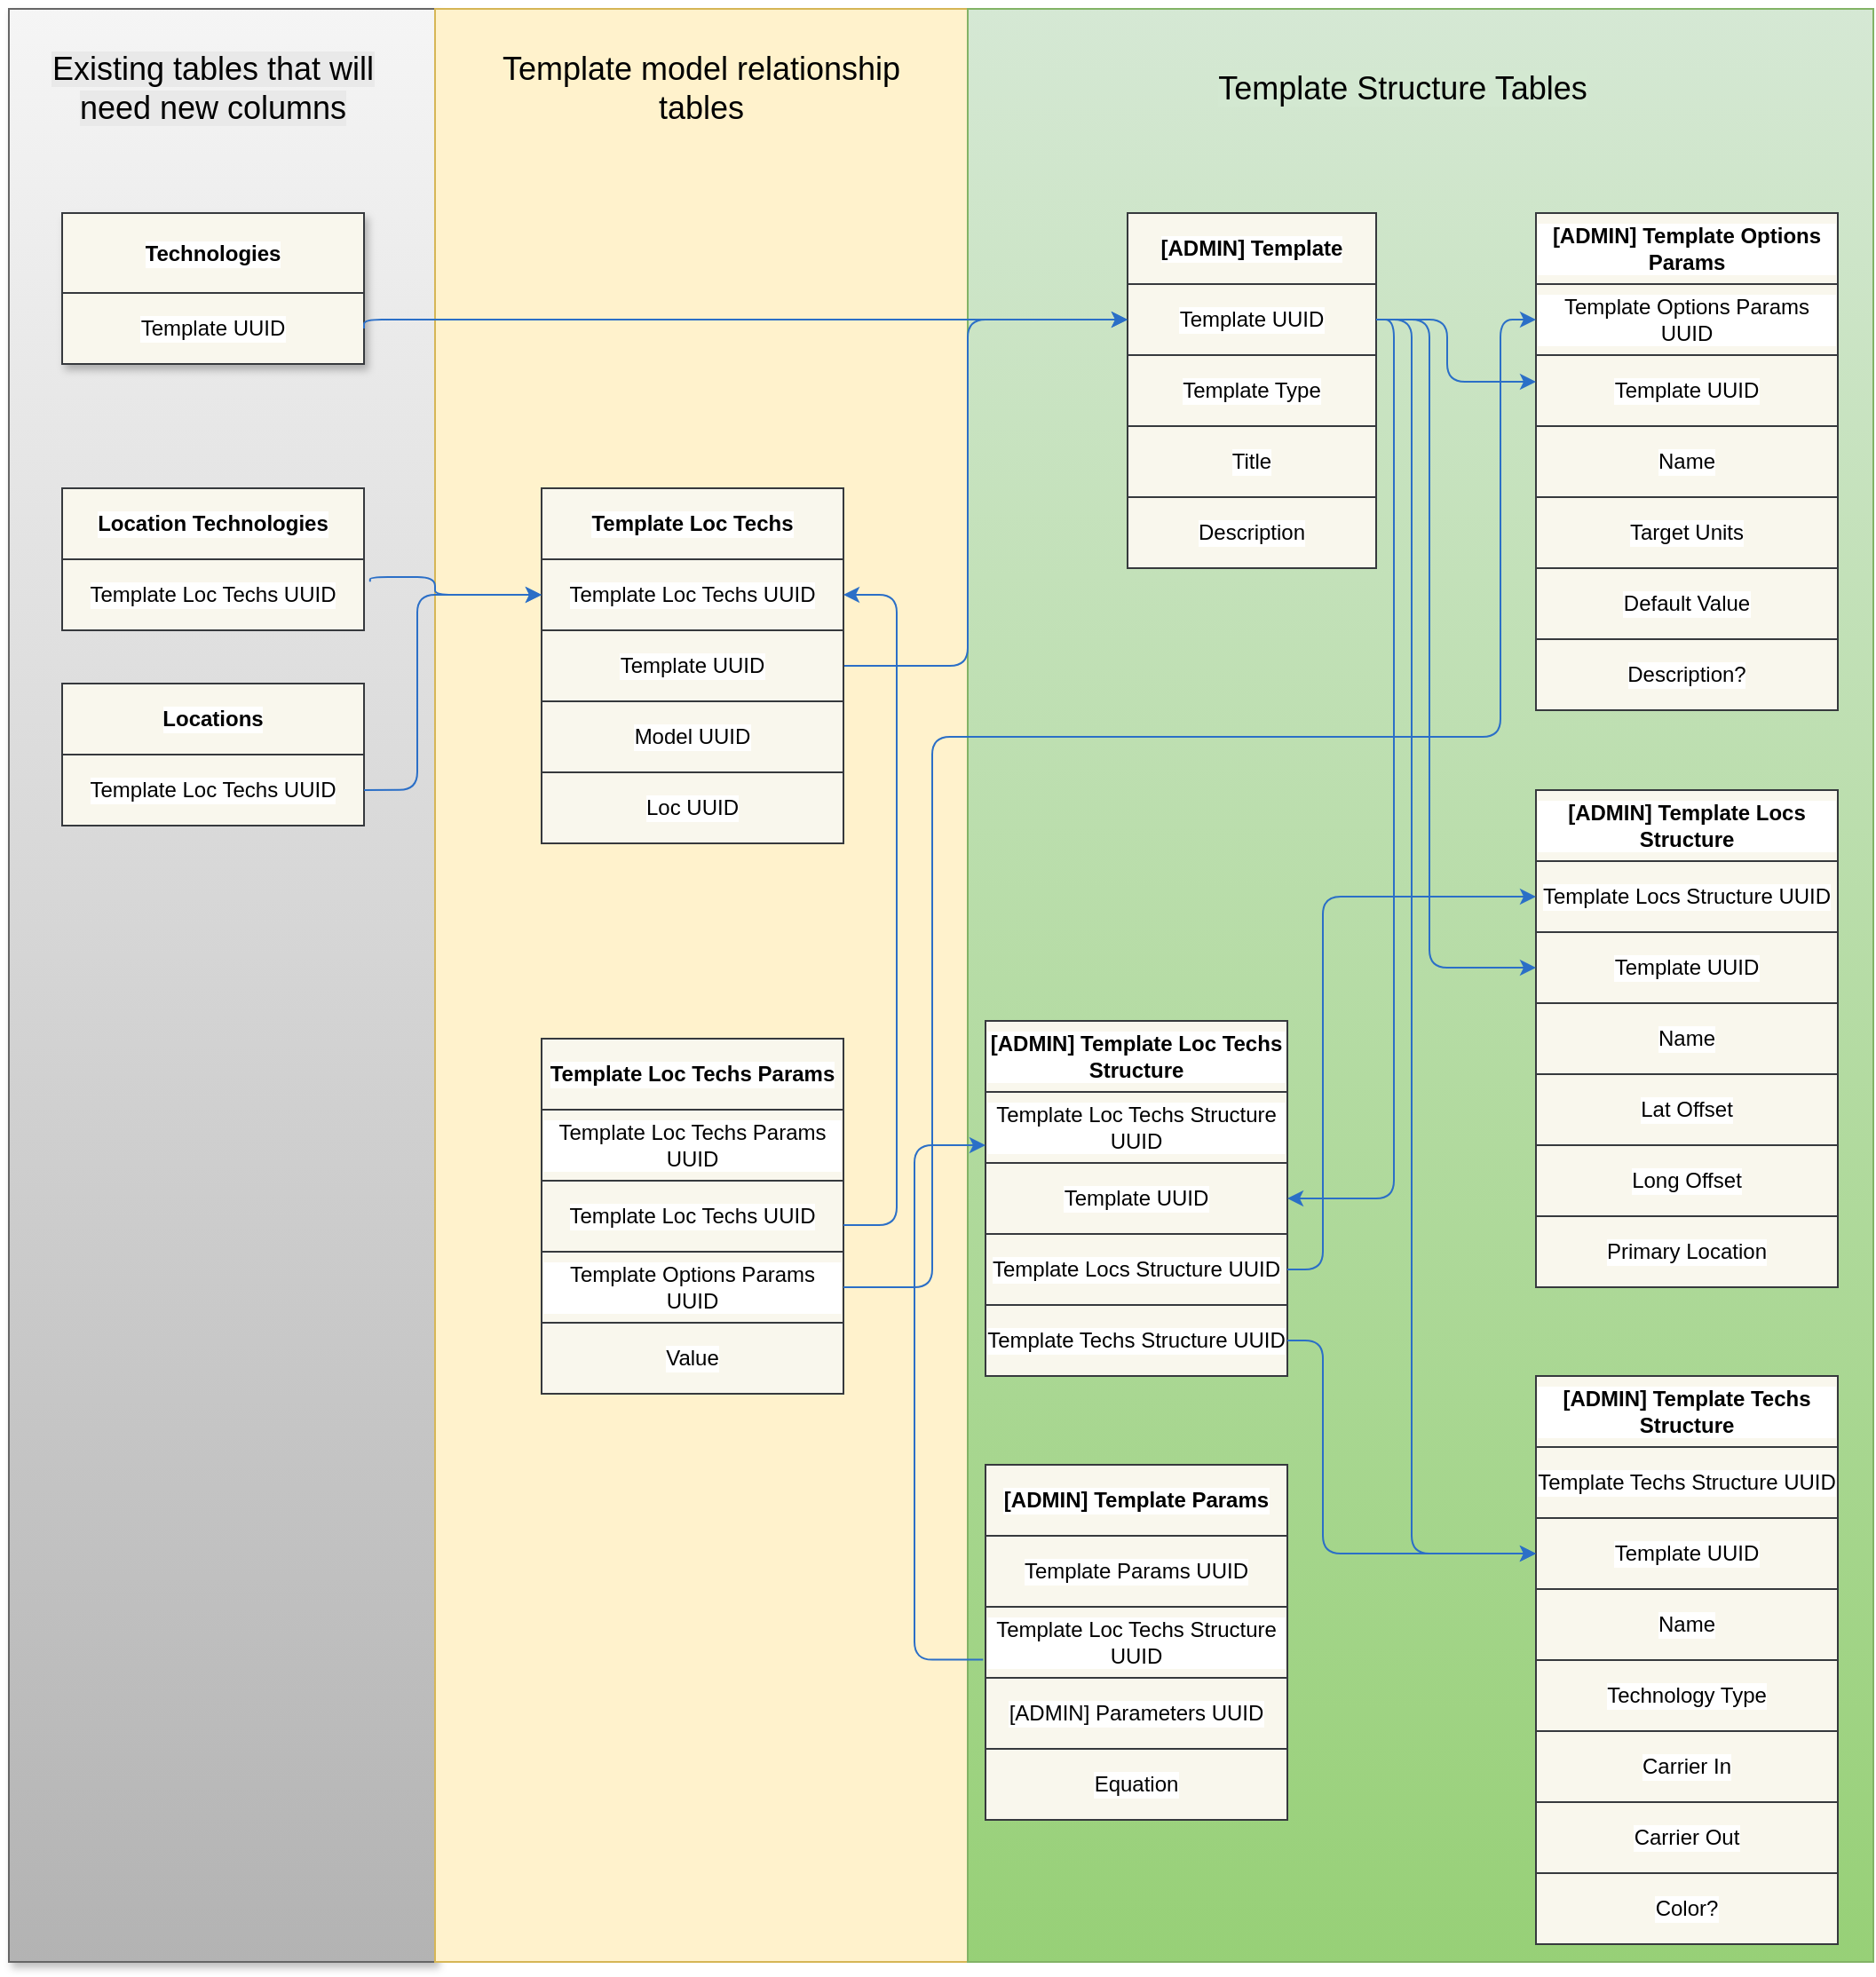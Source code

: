 <mxfile>
    <diagram id="z6YzZh-cMMeW0PnIwgjF" name="Page-1">
        <mxGraphModel dx="1581" dy="1754" grid="1" gridSize="10" guides="1" tooltips="1" connect="1" arrows="1" fold="1" page="1" pageScale="1" pageWidth="850" pageHeight="1100" math="0" shadow="0">
            <root>
                <object label="" id="0">
                    <mxCell/>
                </object>
                <mxCell id="532" value="background" style="" parent="0"/>
                <mxCell id="533" value="" style="shape=table;startSize=0;container=1;collapsible=0;childLayout=tableLayout;rounded=0;shadow=0;labelBackgroundColor=#FFFFFF;sketch=0;strokeColor=#36393d;strokeWidth=1;fontSize=12;fillColor=#f9f7ed;" parent="532" vertex="1">
                    <mxGeometry x="390" y="25" width="140" height="200" as="geometry"/>
                </mxCell>
                <mxCell id="534" value="" style="shape=tableRow;horizontal=0;startSize=0;swimlaneHead=0;swimlaneBody=0;top=0;left=0;bottom=0;right=0;collapsible=0;dropTarget=0;fillColor=none;points=[[0,0.5],[1,0.5]];portConstraint=eastwest;rounded=0;shadow=0;labelBackgroundColor=#FFFFFF;sketch=0;strokeColor=#000000;strokeWidth=1;fontSize=12;fontColor=#000000;" parent="533" vertex="1">
                    <mxGeometry width="140" height="40" as="geometry"/>
                </mxCell>
                <mxCell id="535" value="[ADMIN] Template" style="shape=partialRectangle;html=1;whiteSpace=wrap;connectable=0;overflow=hidden;fillColor=none;top=0;left=0;bottom=0;right=0;pointerEvents=1;rounded=0;shadow=0;labelBackgroundColor=#FFFFFF;sketch=0;strokeColor=#000000;strokeWidth=1;fontSize=12;fontColor=#000000;" parent="534" vertex="1">
                    <mxGeometry width="140" height="40" as="geometry">
                        <mxRectangle width="140" height="40" as="alternateBounds"/>
                    </mxGeometry>
                </mxCell>
                <mxCell id="536" value="" style="shape=tableRow;horizontal=0;startSize=0;swimlaneHead=0;swimlaneBody=0;top=0;left=0;bottom=0;right=0;collapsible=0;dropTarget=0;fillColor=none;points=[[0,0.5],[1,0.5]];portConstraint=eastwest;rounded=0;shadow=0;labelBackgroundColor=#FFFFFF;sketch=0;strokeColor=#000000;strokeWidth=1;fontSize=12;fontColor=#000000;" parent="533" vertex="1">
                    <mxGeometry y="40" width="140" height="40" as="geometry"/>
                </mxCell>
                <mxCell id="537" value="Template UUID" style="shape=partialRectangle;html=1;whiteSpace=wrap;connectable=0;overflow=hidden;fillColor=none;top=0;left=0;bottom=0;right=0;pointerEvents=1;rounded=0;shadow=0;labelBackgroundColor=#FFFFFF;sketch=0;strokeColor=#000000;strokeWidth=1;fontSize=12;fontColor=#000000;" parent="536" vertex="1">
                    <mxGeometry width="140" height="40" as="geometry">
                        <mxRectangle width="140" height="40" as="alternateBounds"/>
                    </mxGeometry>
                </mxCell>
                <mxCell id="538" value="" style="shape=tableRow;horizontal=0;startSize=0;swimlaneHead=0;swimlaneBody=0;top=0;left=0;bottom=0;right=0;collapsible=0;dropTarget=0;fillColor=none;points=[[0,0.5],[1,0.5]];portConstraint=eastwest;rounded=0;shadow=0;labelBackgroundColor=#FFFFFF;sketch=0;strokeColor=#000000;strokeWidth=1;fontSize=12;fontColor=#000000;" parent="533" vertex="1">
                    <mxGeometry y="80" width="140" height="40" as="geometry"/>
                </mxCell>
                <mxCell id="539" value="Template Type" style="shape=partialRectangle;html=1;whiteSpace=wrap;connectable=0;overflow=hidden;fillColor=none;top=0;left=0;bottom=0;right=0;pointerEvents=1;rounded=0;shadow=0;labelBackgroundColor=#FFFFFF;sketch=0;strokeColor=#000000;strokeWidth=1;fontSize=12;fontColor=#000000;" parent="538" vertex="1">
                    <mxGeometry width="140" height="40" as="geometry">
                        <mxRectangle width="140" height="40" as="alternateBounds"/>
                    </mxGeometry>
                </mxCell>
                <mxCell id="540" value="" style="shape=tableRow;horizontal=0;startSize=0;swimlaneHead=0;swimlaneBody=0;top=0;left=0;bottom=0;right=0;collapsible=0;dropTarget=0;fillColor=none;points=[[0,0.5],[1,0.5]];portConstraint=eastwest;rounded=0;shadow=0;labelBackgroundColor=#FFFFFF;sketch=0;strokeColor=#000000;strokeWidth=1;fontSize=12;fontColor=#000000;" parent="533" vertex="1">
                    <mxGeometry y="120" width="140" height="40" as="geometry"/>
                </mxCell>
                <mxCell id="541" value="Title" style="shape=partialRectangle;html=1;whiteSpace=wrap;connectable=0;overflow=hidden;fillColor=none;top=0;left=0;bottom=0;right=0;pointerEvents=1;rounded=0;shadow=0;labelBackgroundColor=#FFFFFF;sketch=0;strokeColor=#000000;strokeWidth=1;fontSize=12;fontColor=#000000;" parent="540" vertex="1">
                    <mxGeometry width="140" height="40" as="geometry">
                        <mxRectangle width="140" height="40" as="alternateBounds"/>
                    </mxGeometry>
                </mxCell>
                <mxCell id="542" value="" style="shape=tableRow;horizontal=0;startSize=0;swimlaneHead=0;swimlaneBody=0;top=0;left=0;bottom=0;right=0;collapsible=0;dropTarget=0;fillColor=none;points=[[0,0.5],[1,0.5]];portConstraint=eastwest;rounded=0;shadow=0;labelBackgroundColor=#FFFFFF;sketch=0;strokeColor=#000000;strokeWidth=1;fontSize=12;fontColor=#000000;" parent="533" vertex="1">
                    <mxGeometry y="160" width="140" height="40" as="geometry"/>
                </mxCell>
                <mxCell id="543" value="Description" style="shape=partialRectangle;html=1;whiteSpace=wrap;connectable=0;overflow=hidden;fillColor=none;top=0;left=0;bottom=0;right=0;pointerEvents=1;rounded=0;shadow=0;labelBackgroundColor=#FFFFFF;sketch=0;strokeColor=#000000;strokeWidth=1;fontSize=12;fontColor=#000000;" parent="542" vertex="1">
                    <mxGeometry width="140" height="40" as="geometry">
                        <mxRectangle width="140" height="40" as="alternateBounds"/>
                    </mxGeometry>
                </mxCell>
                <mxCell id="544" value="" style="shape=table;startSize=0;container=1;collapsible=0;childLayout=tableLayout;rounded=0;shadow=0;labelBackgroundColor=#FFFFFF;sketch=0;strokeWidth=1;fontSize=12;fillColor=#f9f7ed;strokeColor=#36393d;" parent="532" vertex="1">
                    <mxGeometry x="620" y="25" width="170" height="280" as="geometry"/>
                </mxCell>
                <mxCell id="545" value="" style="shape=tableRow;horizontal=0;startSize=0;swimlaneHead=0;swimlaneBody=0;top=0;left=0;bottom=0;right=0;collapsible=0;dropTarget=0;fillColor=none;points=[[0,0.5],[1,0.5]];portConstraint=eastwest;rounded=0;shadow=0;labelBackgroundColor=#FFFFFF;sketch=0;strokeColor=#000000;strokeWidth=1;fontSize=12;fontColor=#000000;" parent="544" vertex="1">
                    <mxGeometry width="170" height="40" as="geometry"/>
                </mxCell>
                <mxCell id="546" value="[ADMIN] Template Options Params" style="shape=partialRectangle;html=1;whiteSpace=wrap;connectable=0;overflow=hidden;fillColor=none;top=0;left=0;bottom=0;right=0;pointerEvents=1;rounded=0;shadow=0;labelBackgroundColor=#FFFFFF;sketch=0;strokeColor=#000000;strokeWidth=1;fontSize=12;fontColor=#000000;" parent="545" vertex="1">
                    <mxGeometry width="170" height="40" as="geometry">
                        <mxRectangle width="170" height="40" as="alternateBounds"/>
                    </mxGeometry>
                </mxCell>
                <mxCell id="547" value="" style="shape=tableRow;horizontal=0;startSize=0;swimlaneHead=0;swimlaneBody=0;top=0;left=0;bottom=0;right=0;collapsible=0;dropTarget=0;fillColor=none;points=[[0,0.5],[1,0.5]];portConstraint=eastwest;rounded=0;shadow=0;labelBackgroundColor=#FFFFFF;sketch=0;strokeColor=#000000;strokeWidth=1;fontSize=12;fontColor=#000000;" parent="544" vertex="1">
                    <mxGeometry y="40" width="170" height="40" as="geometry"/>
                </mxCell>
                <mxCell id="548" value="Tempalte Params UUID" style="shape=partialRectangle;html=1;whiteSpace=wrap;connectable=0;overflow=hidden;fillColor=none;top=0;left=0;bottom=0;right=0;pointerEvents=1;rounded=0;shadow=0;labelBackgroundColor=#FFFFFF;sketch=0;strokeColor=#000000;strokeWidth=1;fontSize=12;fontColor=#000000;" parent="547" vertex="1">
                    <mxGeometry width="170" height="40" as="geometry">
                        <mxRectangle width="170" height="40" as="alternateBounds"/>
                    </mxGeometry>
                </mxCell>
                <mxCell id="549" value="" style="shape=tableRow;horizontal=0;startSize=0;swimlaneHead=0;swimlaneBody=0;top=0;left=0;bottom=0;right=0;collapsible=0;dropTarget=0;fillColor=none;points=[[0,0.5],[1,0.5]];portConstraint=eastwest;rounded=0;shadow=0;labelBackgroundColor=#FFFFFF;sketch=0;strokeColor=#000000;strokeWidth=1;fontSize=12;fontColor=#000000;" parent="544" vertex="1">
                    <mxGeometry y="80" width="170" height="40" as="geometry"/>
                </mxCell>
                <mxCell id="550" value="Template UUID" style="shape=partialRectangle;html=1;whiteSpace=wrap;connectable=0;overflow=hidden;fillColor=none;top=0;left=0;bottom=0;right=0;pointerEvents=1;rounded=0;shadow=0;labelBackgroundColor=#FFFFFF;sketch=0;strokeColor=#000000;strokeWidth=1;fontSize=12;fontColor=#000000;" parent="549" vertex="1">
                    <mxGeometry width="170" height="40" as="geometry">
                        <mxRectangle width="170" height="40" as="alternateBounds"/>
                    </mxGeometry>
                </mxCell>
                <mxCell id="551" value="" style="shape=tableRow;horizontal=0;startSize=0;swimlaneHead=0;swimlaneBody=0;top=0;left=0;bottom=0;right=0;collapsible=0;dropTarget=0;fillColor=none;points=[[0,0.5],[1,0.5]];portConstraint=eastwest;rounded=0;shadow=0;labelBackgroundColor=#FFFFFF;sketch=0;strokeColor=#000000;strokeWidth=1;fontSize=12;fontColor=#000000;" parent="544" vertex="1">
                    <mxGeometry y="120" width="170" height="40" as="geometry"/>
                </mxCell>
                <mxCell id="552" value="Name" style="shape=partialRectangle;html=1;whiteSpace=wrap;connectable=0;overflow=hidden;fillColor=none;top=0;left=0;bottom=0;right=0;pointerEvents=1;rounded=0;shadow=0;labelBackgroundColor=#FFFFFF;sketch=0;strokeColor=#000000;strokeWidth=1;fontSize=12;fontColor=#000000;" parent="551" vertex="1">
                    <mxGeometry width="170" height="40" as="geometry">
                        <mxRectangle width="170" height="40" as="alternateBounds"/>
                    </mxGeometry>
                </mxCell>
                <mxCell id="553" value="" style="shape=tableRow;horizontal=0;startSize=0;swimlaneHead=0;swimlaneBody=0;top=0;left=0;bottom=0;right=0;collapsible=0;dropTarget=0;fillColor=none;points=[[0,0.5],[1,0.5]];portConstraint=eastwest;rounded=0;shadow=0;labelBackgroundColor=#FFFFFF;sketch=0;strokeColor=#000000;strokeWidth=1;fontSize=12;fontColor=#000000;" parent="544" vertex="1">
                    <mxGeometry y="160" width="170" height="40" as="geometry"/>
                </mxCell>
                <mxCell id="554" value="Target Units" style="shape=partialRectangle;html=1;whiteSpace=wrap;connectable=0;overflow=hidden;fillColor=none;top=0;left=0;bottom=0;right=0;pointerEvents=1;rounded=0;shadow=0;labelBackgroundColor=#FFFFFF;sketch=0;strokeColor=#000000;strokeWidth=1;fontSize=12;fontColor=#000000;" parent="553" vertex="1">
                    <mxGeometry width="170" height="40" as="geometry">
                        <mxRectangle width="170" height="40" as="alternateBounds"/>
                    </mxGeometry>
                </mxCell>
                <mxCell id="555" style="shape=tableRow;horizontal=0;startSize=0;swimlaneHead=0;swimlaneBody=0;top=0;left=0;bottom=0;right=0;collapsible=0;dropTarget=0;fillColor=none;points=[[0,0.5],[1,0.5]];portConstraint=eastwest;rounded=0;shadow=0;labelBackgroundColor=#FFFFFF;sketch=0;strokeColor=#000000;strokeWidth=1;fontSize=12;fontColor=#000000;" parent="544" vertex="1">
                    <mxGeometry y="200" width="170" height="40" as="geometry"/>
                </mxCell>
                <mxCell id="556" value="Default Value" style="shape=partialRectangle;html=1;whiteSpace=wrap;connectable=0;overflow=hidden;fillColor=none;top=0;left=0;bottom=0;right=0;pointerEvents=1;rounded=0;shadow=0;labelBackgroundColor=#FFFFFF;sketch=0;strokeColor=#000000;strokeWidth=1;fontSize=12;fontColor=#000000;" parent="555" vertex="1">
                    <mxGeometry width="170" height="40" as="geometry">
                        <mxRectangle width="170" height="40" as="alternateBounds"/>
                    </mxGeometry>
                </mxCell>
                <mxCell id="557" style="shape=tableRow;horizontal=0;startSize=0;swimlaneHead=0;swimlaneBody=0;top=0;left=0;bottom=0;right=0;collapsible=0;dropTarget=0;fillColor=none;points=[[0,0.5],[1,0.5]];portConstraint=eastwest;rounded=0;shadow=0;labelBackgroundColor=#FFFFFF;sketch=0;strokeColor=#000000;strokeWidth=1;fontSize=12;fontColor=#000000;" parent="544" vertex="1">
                    <mxGeometry y="240" width="170" height="40" as="geometry"/>
                </mxCell>
                <mxCell id="558" value="Description?" style="shape=partialRectangle;html=1;whiteSpace=wrap;connectable=0;overflow=hidden;fillColor=none;top=0;left=0;bottom=0;right=0;pointerEvents=1;rounded=0;shadow=0;labelBackgroundColor=#FFFFFF;sketch=0;strokeColor=#000000;strokeWidth=1;fontSize=12;fontColor=#000000;" parent="557" vertex="1">
                    <mxGeometry width="170" height="40" as="geometry">
                        <mxRectangle width="170" height="40" as="alternateBounds"/>
                    </mxGeometry>
                </mxCell>
                <mxCell id="559" value="" style="edgeStyle=orthogonalEdgeStyle;html=1;strokeColor=#2b6fc7;fontSize=12;fontColor=#000000;exitX=1;exitY=0.5;exitDx=0;exitDy=0;" parent="532" source="536" target="549" edge="1">
                    <mxGeometry relative="1" as="geometry">
                        <mxPoint x="220" y="110" as="sourcePoint"/>
                        <mxPoint x="280" y="110" as="targetPoint"/>
                        <Array as="points">
                            <mxPoint x="570" y="85"/>
                            <mxPoint x="570" y="120"/>
                        </Array>
                    </mxGeometry>
                </mxCell>
                <mxCell id="560" value="" style="shape=table;startSize=0;container=1;collapsible=0;childLayout=tableLayout;rounded=0;shadow=0;labelBackgroundColor=#FFFFFF;sketch=0;strokeWidth=1;fontSize=12;fillColor=#f9f7ed;strokeColor=#36393d;" parent="532" vertex="1">
                    <mxGeometry x="620" y="350" width="170" height="280" as="geometry"/>
                </mxCell>
                <mxCell id="561" value="" style="shape=tableRow;horizontal=0;startSize=0;swimlaneHead=0;swimlaneBody=0;top=0;left=0;bottom=0;right=0;collapsible=0;dropTarget=0;fillColor=none;points=[[0,0.5],[1,0.5]];portConstraint=eastwest;rounded=0;shadow=0;labelBackgroundColor=#FFFFFF;sketch=0;strokeColor=#000000;strokeWidth=1;fontSize=12;fontColor=#000000;" parent="560" vertex="1">
                    <mxGeometry width="170" height="40" as="geometry"/>
                </mxCell>
                <mxCell id="562" value="[ADMIN] Template Locs Structure" style="shape=partialRectangle;html=1;whiteSpace=wrap;connectable=0;overflow=hidden;fillColor=none;top=0;left=0;bottom=0;right=0;pointerEvents=1;rounded=0;shadow=0;labelBackgroundColor=#FFFFFF;sketch=0;strokeColor=#000000;strokeWidth=1;fontSize=12;fontColor=#000000;" parent="561" vertex="1">
                    <mxGeometry width="170" height="40" as="geometry">
                        <mxRectangle width="170" height="40" as="alternateBounds"/>
                    </mxGeometry>
                </mxCell>
                <mxCell id="563" value="" style="shape=tableRow;horizontal=0;startSize=0;swimlaneHead=0;swimlaneBody=0;top=0;left=0;bottom=0;right=0;collapsible=0;dropTarget=0;fillColor=none;points=[[0,0.5],[1,0.5]];portConstraint=eastwest;rounded=0;shadow=0;labelBackgroundColor=#FFFFFF;sketch=0;strokeColor=#000000;strokeWidth=1;fontSize=12;fontColor=#000000;" parent="560" vertex="1">
                    <mxGeometry y="40" width="170" height="40" as="geometry"/>
                </mxCell>
                <mxCell id="564" value="Template Locs Structure UUID" style="shape=partialRectangle;html=1;whiteSpace=wrap;connectable=0;overflow=hidden;fillColor=none;top=0;left=0;bottom=0;right=0;pointerEvents=1;rounded=0;shadow=0;labelBackgroundColor=#FFFFFF;sketch=0;strokeColor=#000000;strokeWidth=1;fontSize=12;fontColor=#000000;" parent="563" vertex="1">
                    <mxGeometry width="170" height="40" as="geometry">
                        <mxRectangle width="170" height="40" as="alternateBounds"/>
                    </mxGeometry>
                </mxCell>
                <mxCell id="565" value="" style="shape=tableRow;horizontal=0;startSize=0;swimlaneHead=0;swimlaneBody=0;top=0;left=0;bottom=0;right=0;collapsible=0;dropTarget=0;fillColor=none;points=[[0,0.5],[1,0.5]];portConstraint=eastwest;rounded=0;shadow=0;labelBackgroundColor=#FFFFFF;sketch=0;strokeColor=#000000;strokeWidth=1;fontSize=12;fontColor=#000000;" parent="560" vertex="1">
                    <mxGeometry y="80" width="170" height="40" as="geometry"/>
                </mxCell>
                <mxCell id="566" value="Template UUID" style="shape=partialRectangle;html=1;whiteSpace=wrap;connectable=0;overflow=hidden;fillColor=none;top=0;left=0;bottom=0;right=0;pointerEvents=1;rounded=0;shadow=0;labelBackgroundColor=#FFFFFF;sketch=0;strokeColor=#000000;strokeWidth=1;fontSize=12;fontColor=#000000;" parent="565" vertex="1">
                    <mxGeometry width="170" height="40" as="geometry">
                        <mxRectangle width="170" height="40" as="alternateBounds"/>
                    </mxGeometry>
                </mxCell>
                <mxCell id="567" value="" style="shape=tableRow;horizontal=0;startSize=0;swimlaneHead=0;swimlaneBody=0;top=0;left=0;bottom=0;right=0;collapsible=0;dropTarget=0;fillColor=none;points=[[0,0.5],[1,0.5]];portConstraint=eastwest;rounded=0;shadow=0;labelBackgroundColor=#FFFFFF;sketch=0;strokeColor=#000000;strokeWidth=1;fontSize=12;fontColor=#000000;" parent="560" vertex="1">
                    <mxGeometry y="120" width="170" height="40" as="geometry"/>
                </mxCell>
                <mxCell id="568" value="Name" style="shape=partialRectangle;html=1;whiteSpace=wrap;connectable=0;overflow=hidden;fillColor=none;top=0;left=0;bottom=0;right=0;pointerEvents=1;rounded=0;shadow=0;labelBackgroundColor=#FFFFFF;sketch=0;strokeColor=#000000;strokeWidth=1;fontSize=12;fontColor=#000000;" parent="567" vertex="1">
                    <mxGeometry width="170" height="40" as="geometry">
                        <mxRectangle width="170" height="40" as="alternateBounds"/>
                    </mxGeometry>
                </mxCell>
                <mxCell id="569" value="" style="shape=tableRow;horizontal=0;startSize=0;swimlaneHead=0;swimlaneBody=0;top=0;left=0;bottom=0;right=0;collapsible=0;dropTarget=0;fillColor=none;points=[[0,0.5],[1,0.5]];portConstraint=eastwest;rounded=0;shadow=0;labelBackgroundColor=#FFFFFF;sketch=0;strokeColor=#000000;strokeWidth=1;fontSize=12;fontColor=#000000;" parent="560" vertex="1">
                    <mxGeometry y="160" width="170" height="40" as="geometry"/>
                </mxCell>
                <mxCell id="570" value="Lat Offset" style="shape=partialRectangle;html=1;whiteSpace=wrap;connectable=0;overflow=hidden;fillColor=none;top=0;left=0;bottom=0;right=0;pointerEvents=1;rounded=0;shadow=0;labelBackgroundColor=#FFFFFF;sketch=0;strokeColor=#000000;strokeWidth=1;fontSize=12;fontColor=#000000;" parent="569" vertex="1">
                    <mxGeometry width="170" height="40" as="geometry">
                        <mxRectangle width="170" height="40" as="alternateBounds"/>
                    </mxGeometry>
                </mxCell>
                <mxCell id="571" style="shape=tableRow;horizontal=0;startSize=0;swimlaneHead=0;swimlaneBody=0;top=0;left=0;bottom=0;right=0;collapsible=0;dropTarget=0;fillColor=none;points=[[0,0.5],[1,0.5]];portConstraint=eastwest;rounded=0;shadow=0;labelBackgroundColor=#FFFFFF;sketch=0;strokeColor=#000000;strokeWidth=1;fontSize=12;fontColor=#000000;" parent="560" vertex="1">
                    <mxGeometry y="200" width="170" height="40" as="geometry"/>
                </mxCell>
                <mxCell id="572" value="Long Offset" style="shape=partialRectangle;html=1;whiteSpace=wrap;connectable=0;overflow=hidden;fillColor=none;top=0;left=0;bottom=0;right=0;pointerEvents=1;rounded=0;shadow=0;labelBackgroundColor=#FFFFFF;sketch=0;strokeColor=#000000;strokeWidth=1;fontSize=12;fontColor=#000000;" parent="571" vertex="1">
                    <mxGeometry width="170" height="40" as="geometry">
                        <mxRectangle width="170" height="40" as="alternateBounds"/>
                    </mxGeometry>
                </mxCell>
                <mxCell id="573" style="shape=tableRow;horizontal=0;startSize=0;swimlaneHead=0;swimlaneBody=0;top=0;left=0;bottom=0;right=0;collapsible=0;dropTarget=0;fillColor=none;points=[[0,0.5],[1,0.5]];portConstraint=eastwest;rounded=0;shadow=0;labelBackgroundColor=#FFFFFF;sketch=0;strokeColor=#000000;strokeWidth=1;fontSize=12;fontColor=#000000;" parent="560" vertex="1">
                    <mxGeometry y="240" width="170" height="40" as="geometry"/>
                </mxCell>
                <mxCell id="574" value="Primary Location" style="shape=partialRectangle;html=1;whiteSpace=wrap;connectable=0;overflow=hidden;fillColor=none;top=0;left=0;bottom=0;right=0;pointerEvents=1;rounded=0;shadow=0;labelBackgroundColor=#FFFFFF;sketch=0;strokeColor=#000000;strokeWidth=1;fontSize=12;fontColor=#000000;" parent="573" vertex="1">
                    <mxGeometry width="170" height="40" as="geometry">
                        <mxRectangle width="170" height="40" as="alternateBounds"/>
                    </mxGeometry>
                </mxCell>
                <mxCell id="575" value="" style="edgeStyle=orthogonalEdgeStyle;html=1;strokeColor=#2b6fc7;fontSize=12;fontColor=#000000;entryX=0;entryY=0.5;entryDx=0;entryDy=0;" parent="532" source="536" target="565" edge="1">
                    <mxGeometry relative="1" as="geometry">
                        <mxPoint x="540" y="95" as="sourcePoint"/>
                        <mxPoint x="630" y="130" as="targetPoint"/>
                        <Array as="points">
                            <mxPoint x="560" y="85"/>
                            <mxPoint x="560" y="450"/>
                        </Array>
                    </mxGeometry>
                </mxCell>
                <mxCell id="576" value="" style="shape=table;startSize=0;container=1;collapsible=0;childLayout=tableLayout;rounded=0;shadow=0;labelBackgroundColor=#FFFFFF;sketch=0;strokeWidth=1;fontSize=12;fillColor=#f9f7ed;strokeColor=#36393d;" parent="532" vertex="1">
                    <mxGeometry x="620" y="680" width="170" height="320" as="geometry"/>
                </mxCell>
                <mxCell id="577" value="" style="shape=tableRow;horizontal=0;startSize=0;swimlaneHead=0;swimlaneBody=0;top=0;left=0;bottom=0;right=0;collapsible=0;dropTarget=0;fillColor=none;points=[[0,0.5],[1,0.5]];portConstraint=eastwest;rounded=0;shadow=0;labelBackgroundColor=#FFFFFF;sketch=0;strokeColor=#000000;strokeWidth=1;fontSize=12;fontColor=#000000;" parent="576" vertex="1">
                    <mxGeometry width="170" height="40" as="geometry"/>
                </mxCell>
                <mxCell id="578" value="[ADMIN] Template Techs Structure" style="shape=partialRectangle;html=1;whiteSpace=wrap;connectable=0;overflow=hidden;fillColor=none;top=0;left=0;bottom=0;right=0;pointerEvents=1;rounded=0;shadow=0;labelBackgroundColor=#FFFFFF;sketch=0;strokeColor=#000000;strokeWidth=1;fontSize=12;fontColor=#000000;" parent="577" vertex="1">
                    <mxGeometry width="170" height="40" as="geometry">
                        <mxRectangle width="170" height="40" as="alternateBounds"/>
                    </mxGeometry>
                </mxCell>
                <mxCell id="579" value="" style="shape=tableRow;horizontal=0;startSize=0;swimlaneHead=0;swimlaneBody=0;top=0;left=0;bottom=0;right=0;collapsible=0;dropTarget=0;fillColor=none;points=[[0,0.5],[1,0.5]];portConstraint=eastwest;rounded=0;shadow=0;labelBackgroundColor=#FFFFFF;sketch=0;strokeColor=#000000;strokeWidth=1;fontSize=12;fontColor=#000000;" parent="576" vertex="1">
                    <mxGeometry y="40" width="170" height="40" as="geometry"/>
                </mxCell>
                <mxCell id="580" value="Template Techs Structure UUID" style="shape=partialRectangle;html=1;whiteSpace=wrap;connectable=0;overflow=hidden;fillColor=none;top=0;left=0;bottom=0;right=0;pointerEvents=1;rounded=0;shadow=0;labelBackgroundColor=#FFFFFF;sketch=0;strokeColor=#000000;strokeWidth=1;fontSize=12;fontColor=#000000;" parent="579" vertex="1">
                    <mxGeometry width="170" height="40" as="geometry">
                        <mxRectangle width="170" height="40" as="alternateBounds"/>
                    </mxGeometry>
                </mxCell>
                <mxCell id="581" value="" style="shape=tableRow;horizontal=0;startSize=0;swimlaneHead=0;swimlaneBody=0;top=0;left=0;bottom=0;right=0;collapsible=0;dropTarget=0;fillColor=none;points=[[0,0.5],[1,0.5]];portConstraint=eastwest;rounded=0;shadow=0;labelBackgroundColor=#FFFFFF;sketch=0;strokeColor=#000000;strokeWidth=1;fontSize=12;fontColor=#000000;" parent="576" vertex="1">
                    <mxGeometry y="80" width="170" height="40" as="geometry"/>
                </mxCell>
                <mxCell id="582" value="Template UUID" style="shape=partialRectangle;html=1;whiteSpace=wrap;connectable=0;overflow=hidden;fillColor=none;top=0;left=0;bottom=0;right=0;pointerEvents=1;rounded=0;shadow=0;labelBackgroundColor=#FFFFFF;sketch=0;strokeColor=#000000;strokeWidth=1;fontSize=12;fontColor=#000000;" parent="581" vertex="1">
                    <mxGeometry width="170" height="40" as="geometry">
                        <mxRectangle width="170" height="40" as="alternateBounds"/>
                    </mxGeometry>
                </mxCell>
                <mxCell id="583" value="" style="shape=tableRow;horizontal=0;startSize=0;swimlaneHead=0;swimlaneBody=0;top=0;left=0;bottom=0;right=0;collapsible=0;dropTarget=0;fillColor=none;points=[[0,0.5],[1,0.5]];portConstraint=eastwest;rounded=0;shadow=0;labelBackgroundColor=#FFFFFF;sketch=0;strokeColor=#000000;strokeWidth=1;fontSize=12;fontColor=#000000;" parent="576" vertex="1">
                    <mxGeometry y="120" width="170" height="40" as="geometry"/>
                </mxCell>
                <mxCell id="584" value="Name" style="shape=partialRectangle;html=1;whiteSpace=wrap;connectable=0;overflow=hidden;fillColor=none;top=0;left=0;bottom=0;right=0;pointerEvents=1;rounded=0;shadow=0;labelBackgroundColor=#FFFFFF;sketch=0;strokeColor=#000000;strokeWidth=1;fontSize=12;fontColor=#000000;" parent="583" vertex="1">
                    <mxGeometry width="170" height="40" as="geometry">
                        <mxRectangle width="170" height="40" as="alternateBounds"/>
                    </mxGeometry>
                </mxCell>
                <mxCell id="585" value="" style="shape=tableRow;horizontal=0;startSize=0;swimlaneHead=0;swimlaneBody=0;top=0;left=0;bottom=0;right=0;collapsible=0;dropTarget=0;fillColor=none;points=[[0,0.5],[1,0.5]];portConstraint=eastwest;rounded=0;shadow=0;labelBackgroundColor=#FFFFFF;sketch=0;strokeColor=#000000;strokeWidth=1;fontSize=12;fontColor=#000000;" parent="576" vertex="1">
                    <mxGeometry y="160" width="170" height="40" as="geometry"/>
                </mxCell>
                <mxCell id="586" value="Technology Type" style="shape=partialRectangle;html=1;whiteSpace=wrap;connectable=0;overflow=hidden;fillColor=none;top=0;left=0;bottom=0;right=0;pointerEvents=1;rounded=0;shadow=0;labelBackgroundColor=#FFFFFF;sketch=0;strokeColor=#000000;strokeWidth=1;fontSize=12;fontColor=#000000;" parent="585" vertex="1">
                    <mxGeometry width="170" height="40" as="geometry">
                        <mxRectangle width="170" height="40" as="alternateBounds"/>
                    </mxGeometry>
                </mxCell>
                <mxCell id="587" style="shape=tableRow;horizontal=0;startSize=0;swimlaneHead=0;swimlaneBody=0;top=0;left=0;bottom=0;right=0;collapsible=0;dropTarget=0;fillColor=none;points=[[0,0.5],[1,0.5]];portConstraint=eastwest;rounded=0;shadow=0;labelBackgroundColor=#FFFFFF;sketch=0;strokeColor=#000000;strokeWidth=1;fontSize=12;fontColor=#000000;" parent="576" vertex="1">
                    <mxGeometry y="200" width="170" height="40" as="geometry"/>
                </mxCell>
                <mxCell id="588" value="Carrier In" style="shape=partialRectangle;html=1;whiteSpace=wrap;connectable=0;overflow=hidden;fillColor=none;top=0;left=0;bottom=0;right=0;pointerEvents=1;rounded=0;shadow=0;labelBackgroundColor=#FFFFFF;sketch=0;strokeColor=#000000;strokeWidth=1;fontSize=12;fontColor=#000000;" parent="587" vertex="1">
                    <mxGeometry width="170" height="40" as="geometry">
                        <mxRectangle width="170" height="40" as="alternateBounds"/>
                    </mxGeometry>
                </mxCell>
                <mxCell id="589" style="shape=tableRow;horizontal=0;startSize=0;swimlaneHead=0;swimlaneBody=0;top=0;left=0;bottom=0;right=0;collapsible=0;dropTarget=0;fillColor=none;points=[[0,0.5],[1,0.5]];portConstraint=eastwest;rounded=0;shadow=0;labelBackgroundColor=#FFFFFF;sketch=0;strokeColor=#000000;strokeWidth=1;fontSize=12;fontColor=#000000;" parent="576" vertex="1">
                    <mxGeometry y="240" width="170" height="40" as="geometry"/>
                </mxCell>
                <mxCell id="590" value="Carrier Out" style="shape=partialRectangle;html=1;whiteSpace=wrap;connectable=0;overflow=hidden;fillColor=none;top=0;left=0;bottom=0;right=0;pointerEvents=1;rounded=0;shadow=0;labelBackgroundColor=#FFFFFF;sketch=0;strokeColor=#000000;strokeWidth=1;fontSize=12;fontColor=#000000;" parent="589" vertex="1">
                    <mxGeometry width="170" height="40" as="geometry">
                        <mxRectangle width="170" height="40" as="alternateBounds"/>
                    </mxGeometry>
                </mxCell>
                <mxCell id="591" style="shape=tableRow;horizontal=0;startSize=0;swimlaneHead=0;swimlaneBody=0;top=0;left=0;bottom=0;right=0;collapsible=0;dropTarget=0;fillColor=none;points=[[0,0.5],[1,0.5]];portConstraint=eastwest;rounded=0;shadow=0;labelBackgroundColor=#FFFFFF;sketch=0;strokeColor=#000000;strokeWidth=1;fontSize=12;fontColor=#000000;" parent="576" vertex="1">
                    <mxGeometry y="280" width="170" height="40" as="geometry"/>
                </mxCell>
                <mxCell id="592" value="Color?" style="shape=partialRectangle;html=1;whiteSpace=wrap;connectable=0;overflow=hidden;fillColor=none;top=0;left=0;bottom=0;right=0;pointerEvents=1;rounded=0;shadow=0;labelBackgroundColor=#FFFFFF;sketch=0;strokeColor=#000000;strokeWidth=1;fontSize=12;fontColor=#000000;" parent="591" vertex="1">
                    <mxGeometry width="170" height="40" as="geometry">
                        <mxRectangle width="170" height="40" as="alternateBounds"/>
                    </mxGeometry>
                </mxCell>
                <mxCell id="593" value="" style="edgeStyle=orthogonalEdgeStyle;html=1;strokeColor=#2b6fc7;fontSize=12;fontColor=#000000;entryX=0;entryY=0.5;entryDx=0;entryDy=0;exitX=1;exitY=0.5;exitDx=0;exitDy=0;" parent="532" source="536" target="581" edge="1">
                    <mxGeometry relative="1" as="geometry">
                        <mxPoint x="530" y="90" as="sourcePoint"/>
                        <mxPoint x="630.0" y="460" as="targetPoint"/>
                        <Array as="points">
                            <mxPoint x="550" y="85"/>
                            <mxPoint x="550" y="780"/>
                        </Array>
                    </mxGeometry>
                </mxCell>
                <mxCell id="594" value="" style="shape=table;startSize=0;container=1;collapsible=0;childLayout=tableLayout;rounded=0;shadow=0;labelBackgroundColor=#FFFFFF;sketch=0;strokeWidth=1;fontSize=12;fillColor=#f9f7ed;strokeColor=#36393d;" parent="532" vertex="1">
                    <mxGeometry x="310" y="480" width="170" height="200" as="geometry"/>
                </mxCell>
                <mxCell id="595" value="" style="shape=tableRow;horizontal=0;startSize=0;swimlaneHead=0;swimlaneBody=0;top=0;left=0;bottom=0;right=0;collapsible=0;dropTarget=0;fillColor=none;points=[[0,0.5],[1,0.5]];portConstraint=eastwest;rounded=0;shadow=0;labelBackgroundColor=#FFFFFF;sketch=0;strokeColor=#000000;strokeWidth=1;fontSize=12;fontColor=#000000;" parent="594" vertex="1">
                    <mxGeometry width="170" height="40" as="geometry"/>
                </mxCell>
                <mxCell id="596" value="[ADMIN] Template Loc Techs Structure" style="shape=partialRectangle;html=1;whiteSpace=wrap;connectable=0;overflow=hidden;fillColor=none;top=0;left=0;bottom=0;right=0;pointerEvents=1;rounded=0;shadow=0;labelBackgroundColor=#FFFFFF;sketch=0;strokeColor=#000000;strokeWidth=1;fontSize=12;fontColor=#000000;" parent="595" vertex="1">
                    <mxGeometry width="170" height="40" as="geometry">
                        <mxRectangle width="170" height="40" as="alternateBounds"/>
                    </mxGeometry>
                </mxCell>
                <mxCell id="597" value="" style="shape=tableRow;horizontal=0;startSize=0;swimlaneHead=0;swimlaneBody=0;top=0;left=0;bottom=0;right=0;collapsible=0;dropTarget=0;fillColor=none;points=[[0,0.5],[1,0.5]];portConstraint=eastwest;rounded=0;shadow=0;labelBackgroundColor=#FFFFFF;sketch=0;strokeColor=#000000;strokeWidth=1;fontSize=12;fontColor=#000000;" parent="594" vertex="1">
                    <mxGeometry y="40" width="170" height="40" as="geometry"/>
                </mxCell>
                <mxCell id="598" value="Template Loc Techs Structure UUID" style="shape=partialRectangle;html=1;whiteSpace=wrap;connectable=0;overflow=hidden;fillColor=none;top=0;left=0;bottom=0;right=0;pointerEvents=1;rounded=0;shadow=0;labelBackgroundColor=#FFFFFF;sketch=0;strokeColor=#000000;strokeWidth=1;fontSize=12;fontColor=#000000;" parent="597" vertex="1">
                    <mxGeometry width="170" height="40" as="geometry">
                        <mxRectangle width="170" height="40" as="alternateBounds"/>
                    </mxGeometry>
                </mxCell>
                <mxCell id="599" value="" style="shape=tableRow;horizontal=0;startSize=0;swimlaneHead=0;swimlaneBody=0;top=0;left=0;bottom=0;right=0;collapsible=0;dropTarget=0;fillColor=none;points=[[0,0.5],[1,0.5]];portConstraint=eastwest;rounded=0;shadow=0;labelBackgroundColor=#FFFFFF;sketch=0;strokeColor=#000000;strokeWidth=1;fontSize=12;fontColor=#000000;" parent="594" vertex="1">
                    <mxGeometry y="80" width="170" height="40" as="geometry"/>
                </mxCell>
                <mxCell id="600" value="Template UUID" style="shape=partialRectangle;html=1;whiteSpace=wrap;connectable=0;overflow=hidden;fillColor=none;top=0;left=0;bottom=0;right=0;pointerEvents=1;rounded=0;shadow=0;labelBackgroundColor=#FFFFFF;sketch=0;strokeColor=#000000;strokeWidth=1;fontSize=12;fontColor=#000000;" parent="599" vertex="1">
                    <mxGeometry width="170" height="40" as="geometry">
                        <mxRectangle width="170" height="40" as="alternateBounds"/>
                    </mxGeometry>
                </mxCell>
                <mxCell id="601" value="" style="shape=tableRow;horizontal=0;startSize=0;swimlaneHead=0;swimlaneBody=0;top=0;left=0;bottom=0;right=0;collapsible=0;dropTarget=0;fillColor=none;points=[[0,0.5],[1,0.5]];portConstraint=eastwest;rounded=0;shadow=0;labelBackgroundColor=#FFFFFF;sketch=0;strokeColor=#000000;strokeWidth=1;fontSize=12;fontColor=#000000;" parent="594" vertex="1">
                    <mxGeometry y="120" width="170" height="40" as="geometry"/>
                </mxCell>
                <mxCell id="602" value="Template Locs Structure UUID" style="shape=partialRectangle;html=1;whiteSpace=wrap;connectable=0;overflow=hidden;fillColor=none;top=0;left=0;bottom=0;right=0;pointerEvents=1;rounded=0;shadow=0;labelBackgroundColor=#FFFFFF;sketch=0;strokeColor=#000000;strokeWidth=1;fontSize=12;fontColor=#000000;" parent="601" vertex="1">
                    <mxGeometry width="170" height="40" as="geometry">
                        <mxRectangle width="170" height="40" as="alternateBounds"/>
                    </mxGeometry>
                </mxCell>
                <mxCell id="603" value="" style="shape=tableRow;horizontal=0;startSize=0;swimlaneHead=0;swimlaneBody=0;top=0;left=0;bottom=0;right=0;collapsible=0;dropTarget=0;fillColor=none;points=[[0,0.5],[1,0.5]];portConstraint=eastwest;rounded=0;shadow=0;labelBackgroundColor=#FFFFFF;sketch=0;strokeColor=#000000;strokeWidth=1;fontSize=12;fontColor=#000000;" parent="594" vertex="1">
                    <mxGeometry y="160" width="170" height="40" as="geometry"/>
                </mxCell>
                <mxCell id="604" value="Template Techs Structure UUID" style="shape=partialRectangle;html=1;whiteSpace=wrap;connectable=0;overflow=hidden;fillColor=none;top=0;left=0;bottom=0;right=0;pointerEvents=1;rounded=0;shadow=0;labelBackgroundColor=#FFFFFF;sketch=0;strokeColor=#000000;strokeWidth=1;fontSize=12;fontColor=#000000;" parent="603" vertex="1">
                    <mxGeometry width="170" height="40" as="geometry">
                        <mxRectangle width="170" height="40" as="alternateBounds"/>
                    </mxGeometry>
                </mxCell>
                <mxCell id="605" value="" style="edgeStyle=orthogonalEdgeStyle;html=1;strokeColor=#2b6fc7;fontSize=12;fontColor=#000000;entryX=1;entryY=0.5;entryDx=0;entryDy=0;exitX=1;exitY=0.5;exitDx=0;exitDy=0;" parent="532" source="536" target="599" edge="1">
                    <mxGeometry relative="1" as="geometry">
                        <mxPoint x="530" y="90" as="sourcePoint"/>
                        <mxPoint x="630.0" y="790.0" as="targetPoint"/>
                        <Array as="points">
                            <mxPoint x="540" y="85"/>
                            <mxPoint x="540" y="580"/>
                        </Array>
                    </mxGeometry>
                </mxCell>
                <mxCell id="606" value="" style="edgeStyle=orthogonalEdgeStyle;html=1;strokeColor=#2b6fc7;fontSize=12;fontColor=#000000;" parent="532" source="603" edge="1">
                    <mxGeometry relative="1" as="geometry">
                        <mxPoint x="540.0" y="100.0" as="sourcePoint"/>
                        <mxPoint x="620" y="780" as="targetPoint"/>
                        <Array as="points">
                            <mxPoint x="500" y="660"/>
                            <mxPoint x="500" y="780"/>
                            <mxPoint x="620" y="780"/>
                        </Array>
                    </mxGeometry>
                </mxCell>
                <mxCell id="607" value="" style="edgeStyle=orthogonalEdgeStyle;html=1;strokeColor=#2b6fc7;fontSize=12;fontColor=#000000;entryX=0;entryY=0.5;entryDx=0;entryDy=0;" parent="532" target="563" edge="1">
                    <mxGeometry relative="1" as="geometry">
                        <mxPoint x="480" y="620" as="sourcePoint"/>
                        <mxPoint x="620" y="740" as="targetPoint"/>
                        <Array as="points">
                            <mxPoint x="500" y="620"/>
                            <mxPoint x="500" y="410"/>
                        </Array>
                    </mxGeometry>
                </mxCell>
                <mxCell id="608" value="" style="shape=table;startSize=0;container=1;collapsible=0;childLayout=tableLayout;rounded=0;shadow=0;labelBackgroundColor=#FFFFFF;sketch=0;strokeWidth=1;fontSize=12;fillColor=#f9f7ed;strokeColor=#36393d;" parent="532" vertex="1">
                    <mxGeometry x="310" y="730" width="170" height="200" as="geometry"/>
                </mxCell>
                <mxCell id="609" value="" style="shape=tableRow;horizontal=0;startSize=0;swimlaneHead=0;swimlaneBody=0;top=0;left=0;bottom=0;right=0;collapsible=0;dropTarget=0;fillColor=none;points=[[0,0.5],[1,0.5]];portConstraint=eastwest;rounded=0;shadow=0;labelBackgroundColor=#FFFFFF;sketch=0;strokeColor=#000000;strokeWidth=1;fontSize=12;fontColor=#000000;" parent="608" vertex="1">
                    <mxGeometry width="170" height="40" as="geometry"/>
                </mxCell>
                <mxCell id="610" value="[ADMIN] Template Params" style="shape=partialRectangle;html=1;whiteSpace=wrap;connectable=0;overflow=hidden;fillColor=none;top=0;left=0;bottom=0;right=0;pointerEvents=1;rounded=0;shadow=0;labelBackgroundColor=#FFFFFF;sketch=0;strokeColor=#000000;strokeWidth=1;fontSize=12;fontColor=#000000;" parent="609" vertex="1">
                    <mxGeometry width="170" height="40" as="geometry">
                        <mxRectangle width="170" height="40" as="alternateBounds"/>
                    </mxGeometry>
                </mxCell>
                <mxCell id="611" value="" style="shape=tableRow;horizontal=0;startSize=0;swimlaneHead=0;swimlaneBody=0;top=0;left=0;bottom=0;right=0;collapsible=0;dropTarget=0;fillColor=none;points=[[0,0.5],[1,0.5]];portConstraint=eastwest;rounded=0;shadow=0;labelBackgroundColor=#FFFFFF;sketch=0;strokeColor=#000000;strokeWidth=1;fontSize=12;fontColor=#000000;" parent="608" vertex="1">
                    <mxGeometry y="40" width="170" height="40" as="geometry"/>
                </mxCell>
                <mxCell id="612" value="Template Params UUID" style="shape=partialRectangle;html=1;whiteSpace=wrap;connectable=0;overflow=hidden;fillColor=none;top=0;left=0;bottom=0;right=0;pointerEvents=1;rounded=0;shadow=0;labelBackgroundColor=#FFFFFF;sketch=0;strokeColor=#000000;strokeWidth=1;fontSize=12;fontColor=#000000;" parent="611" vertex="1">
                    <mxGeometry width="170" height="40" as="geometry">
                        <mxRectangle width="170" height="40" as="alternateBounds"/>
                    </mxGeometry>
                </mxCell>
                <mxCell id="613" value="" style="shape=tableRow;horizontal=0;startSize=0;swimlaneHead=0;swimlaneBody=0;top=0;left=0;bottom=0;right=0;collapsible=0;dropTarget=0;fillColor=none;points=[[0,0.5],[1,0.5]];portConstraint=eastwest;rounded=0;shadow=0;labelBackgroundColor=#FFFFFF;sketch=0;strokeColor=#000000;strokeWidth=1;fontSize=12;fontColor=#000000;" parent="608" vertex="1">
                    <mxGeometry y="80" width="170" height="40" as="geometry"/>
                </mxCell>
                <mxCell id="614" value="Template Loc Techs Structure UUID" style="shape=partialRectangle;html=1;whiteSpace=wrap;connectable=0;overflow=hidden;fillColor=none;top=0;left=0;bottom=0;right=0;pointerEvents=1;rounded=0;shadow=0;labelBackgroundColor=#FFFFFF;sketch=0;strokeColor=#000000;strokeWidth=1;fontSize=12;fontColor=#000000;" parent="613" vertex="1">
                    <mxGeometry width="170" height="40" as="geometry">
                        <mxRectangle width="170" height="40" as="alternateBounds"/>
                    </mxGeometry>
                </mxCell>
                <mxCell id="615" value="" style="shape=tableRow;horizontal=0;startSize=0;swimlaneHead=0;swimlaneBody=0;top=0;left=0;bottom=0;right=0;collapsible=0;dropTarget=0;fillColor=none;points=[[0,0.5],[1,0.5]];portConstraint=eastwest;rounded=0;shadow=0;labelBackgroundColor=#FFFFFF;sketch=0;strokeColor=#000000;strokeWidth=1;fontSize=12;fontColor=#000000;" parent="608" vertex="1">
                    <mxGeometry y="120" width="170" height="40" as="geometry"/>
                </mxCell>
                <mxCell id="616" value="[ADMIN] Parameters UUID" style="shape=partialRectangle;html=1;whiteSpace=wrap;connectable=0;overflow=hidden;fillColor=none;top=0;left=0;bottom=0;right=0;pointerEvents=1;rounded=0;shadow=0;labelBackgroundColor=#FFFFFF;sketch=0;strokeColor=#000000;strokeWidth=1;fontSize=12;fontColor=#000000;" parent="615" vertex="1">
                    <mxGeometry width="170" height="40" as="geometry">
                        <mxRectangle width="170" height="40" as="alternateBounds"/>
                    </mxGeometry>
                </mxCell>
                <mxCell id="617" value="" style="shape=tableRow;horizontal=0;startSize=0;swimlaneHead=0;swimlaneBody=0;top=0;left=0;bottom=0;right=0;collapsible=0;dropTarget=0;fillColor=none;points=[[0,0.5],[1,0.5]];portConstraint=eastwest;rounded=0;shadow=0;labelBackgroundColor=#FFFFFF;sketch=0;strokeColor=#000000;strokeWidth=1;fontSize=12;fontColor=#000000;" parent="608" vertex="1">
                    <mxGeometry y="160" width="170" height="40" as="geometry"/>
                </mxCell>
                <mxCell id="618" value="Equation" style="shape=partialRectangle;html=1;whiteSpace=wrap;connectable=0;overflow=hidden;fillColor=none;top=0;left=0;bottom=0;right=0;pointerEvents=1;rounded=0;shadow=0;labelBackgroundColor=#FFFFFF;sketch=0;strokeColor=#000000;strokeWidth=1;fontSize=12;fontColor=#000000;" parent="617" vertex="1">
                    <mxGeometry width="170" height="40" as="geometry">
                        <mxRectangle width="170" height="40" as="alternateBounds"/>
                    </mxGeometry>
                </mxCell>
                <mxCell id="619" value="" style="edgeStyle=orthogonalEdgeStyle;html=1;strokeColor=#2b6fc7;fontSize=12;fontColor=#000000;entryX=0;entryY=0.5;entryDx=0;entryDy=0;exitX=1;exitY=0.5;exitDx=0;exitDy=0;" parent="532" source="625" target="536" edge="1">
                    <mxGeometry relative="1" as="geometry">
                        <mxPoint x="240" y="580" as="sourcePoint"/>
                        <mxPoint x="310" y="330" as="targetPoint"/>
                        <Array as="points">
                            <mxPoint x="300" y="280"/>
                            <mxPoint x="300" y="85"/>
                        </Array>
                    </mxGeometry>
                </mxCell>
                <mxCell id="620" value="" style="shape=table;startSize=0;container=1;collapsible=0;childLayout=tableLayout;rounded=0;shadow=0;labelBackgroundColor=#FFFFFF;sketch=0;strokeWidth=1;fontSize=12;fillColor=#f9f7ed;strokeColor=#36393d;" parent="532" vertex="1">
                    <mxGeometry x="60" y="180" width="170" height="200" as="geometry"/>
                </mxCell>
                <mxCell id="621" value="" style="shape=tableRow;horizontal=0;startSize=0;swimlaneHead=0;swimlaneBody=0;top=0;left=0;bottom=0;right=0;collapsible=0;dropTarget=0;fillColor=none;points=[[0,0.5],[1,0.5]];portConstraint=eastwest;rounded=0;shadow=0;labelBackgroundColor=#FFFFFF;sketch=0;strokeColor=#000000;strokeWidth=1;fontSize=12;fontColor=#000000;" parent="620" vertex="1">
                    <mxGeometry width="170" height="40" as="geometry"/>
                </mxCell>
                <mxCell id="622" value="Template Loc Techs" style="shape=partialRectangle;html=1;whiteSpace=wrap;connectable=0;overflow=hidden;fillColor=none;top=0;left=0;bottom=0;right=0;pointerEvents=1;rounded=0;shadow=0;labelBackgroundColor=#FFFFFF;sketch=0;strokeColor=#000000;strokeWidth=1;fontSize=12;fontColor=#000000;" parent="621" vertex="1">
                    <mxGeometry width="170" height="40" as="geometry">
                        <mxRectangle width="170" height="40" as="alternateBounds"/>
                    </mxGeometry>
                </mxCell>
                <mxCell id="623" value="" style="shape=tableRow;horizontal=0;startSize=0;swimlaneHead=0;swimlaneBody=0;top=0;left=0;bottom=0;right=0;collapsible=0;dropTarget=0;fillColor=none;points=[[0,0.5],[1,0.5]];portConstraint=eastwest;rounded=0;shadow=0;labelBackgroundColor=#FFFFFF;sketch=0;strokeColor=#000000;strokeWidth=1;fontSize=12;fontColor=#000000;" parent="620" vertex="1">
                    <mxGeometry y="40" width="170" height="40" as="geometry"/>
                </mxCell>
                <mxCell id="624" value="Template Loc Techs UUID" style="shape=partialRectangle;html=1;whiteSpace=wrap;connectable=0;overflow=hidden;fillColor=none;top=0;left=0;bottom=0;right=0;pointerEvents=1;rounded=0;shadow=0;labelBackgroundColor=#FFFFFF;sketch=0;strokeColor=#000000;strokeWidth=1;fontSize=12;fontColor=#000000;" parent="623" vertex="1">
                    <mxGeometry width="170" height="40" as="geometry">
                        <mxRectangle width="170" height="40" as="alternateBounds"/>
                    </mxGeometry>
                </mxCell>
                <mxCell id="625" value="" style="shape=tableRow;horizontal=0;startSize=0;swimlaneHead=0;swimlaneBody=0;top=0;left=0;bottom=0;right=0;collapsible=0;dropTarget=0;fillColor=none;points=[[0,0.5],[1,0.5]];portConstraint=eastwest;rounded=0;shadow=0;labelBackgroundColor=#FFFFFF;sketch=0;strokeColor=#000000;strokeWidth=1;fontSize=12;fontColor=#000000;" parent="620" vertex="1">
                    <mxGeometry y="80" width="170" height="40" as="geometry"/>
                </mxCell>
                <mxCell id="626" value="Template UUID" style="shape=partialRectangle;html=1;whiteSpace=wrap;connectable=0;overflow=hidden;fillColor=none;top=0;left=0;bottom=0;right=0;pointerEvents=1;rounded=0;shadow=0;labelBackgroundColor=#FFFFFF;sketch=0;strokeColor=#000000;strokeWidth=1;fontSize=12;fontColor=#000000;" parent="625" vertex="1">
                    <mxGeometry width="170" height="40" as="geometry">
                        <mxRectangle width="170" height="40" as="alternateBounds"/>
                    </mxGeometry>
                </mxCell>
                <mxCell id="627" value="" style="shape=tableRow;horizontal=0;startSize=0;swimlaneHead=0;swimlaneBody=0;top=0;left=0;bottom=0;right=0;collapsible=0;dropTarget=0;fillColor=none;points=[[0,0.5],[1,0.5]];portConstraint=eastwest;rounded=0;shadow=0;labelBackgroundColor=#FFFFFF;sketch=0;strokeColor=#000000;strokeWidth=1;fontSize=12;fontColor=#000000;" parent="620" vertex="1">
                    <mxGeometry y="120" width="170" height="40" as="geometry"/>
                </mxCell>
                <mxCell id="628" value="Model UUID" style="shape=partialRectangle;html=1;whiteSpace=wrap;connectable=0;overflow=hidden;fillColor=none;top=0;left=0;bottom=0;right=0;pointerEvents=1;rounded=0;shadow=0;labelBackgroundColor=#FFFFFF;sketch=0;strokeColor=#000000;strokeWidth=1;fontSize=12;fontColor=#000000;" parent="627" vertex="1">
                    <mxGeometry width="170" height="40" as="geometry">
                        <mxRectangle width="170" height="40" as="alternateBounds"/>
                    </mxGeometry>
                </mxCell>
                <mxCell id="629" value="" style="shape=tableRow;horizontal=0;startSize=0;swimlaneHead=0;swimlaneBody=0;top=0;left=0;bottom=0;right=0;collapsible=0;dropTarget=0;fillColor=none;points=[[0,0.5],[1,0.5]];portConstraint=eastwest;rounded=0;shadow=0;labelBackgroundColor=#FFFFFF;sketch=0;strokeColor=#000000;strokeWidth=1;fontSize=12;fontColor=#000000;" parent="620" vertex="1">
                    <mxGeometry y="160" width="170" height="40" as="geometry"/>
                </mxCell>
                <mxCell id="630" value="Loc UUID" style="shape=partialRectangle;html=1;whiteSpace=wrap;connectable=0;overflow=hidden;fillColor=none;top=0;left=0;bottom=0;right=0;pointerEvents=1;rounded=0;shadow=0;labelBackgroundColor=#FFFFFF;sketch=0;strokeColor=#000000;strokeWidth=1;fontSize=12;fontColor=#000000;" parent="629" vertex="1">
                    <mxGeometry width="170" height="40" as="geometry">
                        <mxRectangle width="170" height="40" as="alternateBounds"/>
                    </mxGeometry>
                </mxCell>
                <mxCell id="631" value="" style="edgeStyle=orthogonalEdgeStyle;html=1;strokeColor=#2b6fc7;fontSize=12;fontColor=#000000;entryX=0;entryY=0.5;entryDx=0;entryDy=0;exitX=-0.008;exitY=0.494;exitDx=0;exitDy=0;exitPerimeter=0;" parent="532" edge="1">
                    <mxGeometry relative="1" as="geometry">
                        <mxPoint x="308.64" y="839.76" as="sourcePoint"/>
                        <mxPoint x="310" y="550" as="targetPoint"/>
                        <Array as="points">
                            <mxPoint x="270" y="840"/>
                            <mxPoint x="270" y="550"/>
                        </Array>
                    </mxGeometry>
                </mxCell>
                <mxCell id="632" value="" style="shape=table;startSize=0;container=1;collapsible=0;childLayout=tableLayout;rounded=0;shadow=0;labelBackgroundColor=#FFFFFF;sketch=0;strokeWidth=1;fontSize=12;fillColor=#f9f7ed;strokeColor=#36393d;" parent="532" vertex="1">
                    <mxGeometry x="60" y="490" width="170" height="200" as="geometry"/>
                </mxCell>
                <mxCell id="633" value="" style="shape=tableRow;horizontal=0;startSize=0;swimlaneHead=0;swimlaneBody=0;top=0;left=0;bottom=0;right=0;collapsible=0;dropTarget=0;fillColor=none;points=[[0,0.5],[1,0.5]];portConstraint=eastwest;rounded=0;shadow=0;labelBackgroundColor=#FFFFFF;sketch=0;strokeColor=#000000;strokeWidth=1;fontSize=12;fontColor=#000000;" parent="632" vertex="1">
                    <mxGeometry width="170" height="40" as="geometry"/>
                </mxCell>
                <mxCell id="634" value="Template Loc Techs Params" style="shape=partialRectangle;html=1;whiteSpace=wrap;connectable=0;overflow=hidden;fillColor=none;top=0;left=0;bottom=0;right=0;pointerEvents=1;rounded=0;shadow=0;labelBackgroundColor=#FFFFFF;sketch=0;strokeColor=#000000;strokeWidth=1;fontSize=12;fontColor=#000000;" parent="633" vertex="1">
                    <mxGeometry width="170" height="40" as="geometry">
                        <mxRectangle width="170" height="40" as="alternateBounds"/>
                    </mxGeometry>
                </mxCell>
                <mxCell id="635" value="" style="shape=tableRow;horizontal=0;startSize=0;swimlaneHead=0;swimlaneBody=0;top=0;left=0;bottom=0;right=0;collapsible=0;dropTarget=0;fillColor=none;points=[[0,0.5],[1,0.5]];portConstraint=eastwest;rounded=0;shadow=0;labelBackgroundColor=#FFFFFF;sketch=0;strokeColor=#000000;strokeWidth=1;fontSize=12;fontColor=#000000;" parent="632" vertex="1">
                    <mxGeometry y="40" width="170" height="40" as="geometry"/>
                </mxCell>
                <mxCell id="636" value="Template Loc Techs Params UUID" style="shape=partialRectangle;html=1;whiteSpace=wrap;connectable=0;overflow=hidden;fillColor=none;top=0;left=0;bottom=0;right=0;pointerEvents=1;rounded=0;shadow=0;labelBackgroundColor=#FFFFFF;sketch=0;strokeColor=#000000;strokeWidth=1;fontSize=12;fontColor=#000000;" parent="635" vertex="1">
                    <mxGeometry width="170" height="40" as="geometry">
                        <mxRectangle width="170" height="40" as="alternateBounds"/>
                    </mxGeometry>
                </mxCell>
                <mxCell id="637" value="" style="shape=tableRow;horizontal=0;startSize=0;swimlaneHead=0;swimlaneBody=0;top=0;left=0;bottom=0;right=0;collapsible=0;dropTarget=0;fillColor=none;points=[[0,0.5],[1,0.5]];portConstraint=eastwest;rounded=0;shadow=0;labelBackgroundColor=#FFFFFF;sketch=0;strokeColor=#000000;strokeWidth=1;fontSize=12;fontColor=#000000;" parent="632" vertex="1">
                    <mxGeometry y="80" width="170" height="40" as="geometry"/>
                </mxCell>
                <mxCell id="638" value="Template Loc Techs Structure UUID" style="shape=partialRectangle;html=1;whiteSpace=wrap;connectable=0;overflow=hidden;fillColor=none;top=0;left=0;bottom=0;right=0;pointerEvents=1;rounded=0;shadow=0;labelBackgroundColor=#FFFFFF;sketch=0;strokeColor=#000000;strokeWidth=1;fontSize=12;fontColor=#000000;" parent="637" vertex="1">
                    <mxGeometry width="170" height="40" as="geometry">
                        <mxRectangle width="170" height="40" as="alternateBounds"/>
                    </mxGeometry>
                </mxCell>
                <mxCell id="639" value="" style="shape=tableRow;horizontal=0;startSize=0;swimlaneHead=0;swimlaneBody=0;top=0;left=0;bottom=0;right=0;collapsible=0;dropTarget=0;fillColor=none;points=[[0,0.5],[1,0.5]];portConstraint=eastwest;rounded=0;shadow=0;labelBackgroundColor=#FFFFFF;sketch=0;strokeColor=#000000;strokeWidth=1;fontSize=12;fontColor=#000000;" parent="632" vertex="1">
                    <mxGeometry y="120" width="170" height="40" as="geometry"/>
                </mxCell>
                <mxCell id="640" value="Template Options Params UUID" style="shape=partialRectangle;html=1;whiteSpace=wrap;connectable=0;overflow=hidden;fillColor=none;top=0;left=0;bottom=0;right=0;pointerEvents=1;rounded=0;shadow=0;labelBackgroundColor=#FFFFFF;sketch=0;strokeColor=#000000;strokeWidth=1;fontSize=12;fontColor=#000000;" parent="639" vertex="1">
                    <mxGeometry width="170" height="40" as="geometry">
                        <mxRectangle width="170" height="40" as="alternateBounds"/>
                    </mxGeometry>
                </mxCell>
                <mxCell id="641" value="" style="shape=tableRow;horizontal=0;startSize=0;swimlaneHead=0;swimlaneBody=0;top=0;left=0;bottom=0;right=0;collapsible=0;dropTarget=0;fillColor=none;points=[[0,0.5],[1,0.5]];portConstraint=eastwest;rounded=0;shadow=0;labelBackgroundColor=#FFFFFF;sketch=0;strokeColor=#000000;strokeWidth=1;fontSize=12;fontColor=#000000;" parent="632" vertex="1">
                    <mxGeometry y="160" width="170" height="40" as="geometry"/>
                </mxCell>
                <mxCell id="642" value="Value" style="shape=partialRectangle;html=1;whiteSpace=wrap;connectable=0;overflow=hidden;fillColor=none;top=0;left=0;bottom=0;right=0;pointerEvents=1;rounded=0;shadow=0;labelBackgroundColor=#FFFFFF;sketch=0;strokeColor=#000000;strokeWidth=1;fontSize=12;fontColor=#000000;" parent="641" vertex="1">
                    <mxGeometry width="170" height="40" as="geometry">
                        <mxRectangle width="170" height="40" as="alternateBounds"/>
                    </mxGeometry>
                </mxCell>
                <mxCell id="643" value="" style="edgeStyle=orthogonalEdgeStyle;html=1;strokeColor=#2b6fc7;fontSize=12;fontColor=#000000;" parent="532" edge="1">
                    <mxGeometry relative="1" as="geometry">
                        <mxPoint x="230" y="595" as="sourcePoint"/>
                        <mxPoint x="310" y="550" as="targetPoint"/>
                        <Array as="points">
                            <mxPoint x="260" y="595"/>
                            <mxPoint x="260" y="550"/>
                        </Array>
                    </mxGeometry>
                </mxCell>
                <mxCell id="644" value="" style="edgeStyle=orthogonalEdgeStyle;html=1;strokeColor=#2b6fc7;fontSize=12;fontColor=#000000;exitX=1;exitY=0.5;exitDx=0;exitDy=0;entryX=0;entryY=0.5;entryDx=0;entryDy=0;" parent="532" source="639" target="547" edge="1">
                    <mxGeometry relative="1" as="geometry">
                        <mxPoint x="240" y="605" as="sourcePoint"/>
                        <mxPoint x="590" y="300" as="targetPoint"/>
                        <Array as="points">
                            <mxPoint x="250" y="630"/>
                            <mxPoint x="250" y="330"/>
                            <mxPoint x="590" y="330"/>
                            <mxPoint x="590" y="85"/>
                        </Array>
                    </mxGeometry>
                </mxCell>
                <mxCell id="645" value="" style="shape=table;startSize=0;container=1;collapsible=0;childLayout=tableLayout;rounded=0;shadow=0;labelBackgroundColor=#FFFFFF;sketch=0;strokeWidth=1;fontSize=12;fillColor=#f9f7ed;strokeColor=#36393d;" parent="532" vertex="1">
                    <mxGeometry x="-210" y="180" width="170" height="80" as="geometry"/>
                </mxCell>
                <mxCell id="646" value="" style="shape=tableRow;horizontal=0;startSize=0;swimlaneHead=0;swimlaneBody=0;top=0;left=0;bottom=0;right=0;collapsible=0;dropTarget=0;fillColor=none;points=[[0,0.5],[1,0.5]];portConstraint=eastwest;rounded=0;shadow=0;labelBackgroundColor=#FFFFFF;sketch=0;strokeColor=#000000;strokeWidth=1;fontSize=12;fontColor=#000000;" parent="645" vertex="1">
                    <mxGeometry width="170" height="40" as="geometry"/>
                </mxCell>
                <mxCell id="647" value="Location Technologies" style="shape=partialRectangle;html=1;whiteSpace=wrap;connectable=0;overflow=hidden;fillColor=none;top=0;left=0;bottom=0;right=0;pointerEvents=1;rounded=0;shadow=0;labelBackgroundColor=#FFFFFF;sketch=0;strokeColor=#000000;strokeWidth=1;fontSize=12;fontColor=#000000;" parent="646" vertex="1">
                    <mxGeometry width="170" height="40" as="geometry">
                        <mxRectangle width="170" height="40" as="alternateBounds"/>
                    </mxGeometry>
                </mxCell>
                <mxCell id="648" value="" style="shape=tableRow;horizontal=0;startSize=0;swimlaneHead=0;swimlaneBody=0;top=0;left=0;bottom=0;right=0;collapsible=0;dropTarget=0;fillColor=none;points=[[0,0.5],[1,0.5]];portConstraint=eastwest;rounded=0;shadow=0;labelBackgroundColor=#FFFFFF;sketch=0;strokeColor=#000000;strokeWidth=1;fontSize=12;fontColor=#000000;" parent="645" vertex="1">
                    <mxGeometry y="40" width="170" height="40" as="geometry"/>
                </mxCell>
                <mxCell id="649" value="Template Loc Techs UUID" style="shape=partialRectangle;html=1;whiteSpace=wrap;connectable=0;overflow=hidden;fillColor=none;top=0;left=0;bottom=0;right=0;pointerEvents=1;rounded=0;shadow=0;labelBackgroundColor=#FFFFFF;sketch=0;strokeColor=#000000;strokeWidth=1;fontSize=12;fontColor=#000000;" parent="648" vertex="1">
                    <mxGeometry width="170" height="40" as="geometry">
                        <mxRectangle width="170" height="40" as="alternateBounds"/>
                    </mxGeometry>
                </mxCell>
                <mxCell id="650" value="" style="shape=table;startSize=0;container=1;collapsible=0;childLayout=tableLayout;rounded=0;shadow=0;labelBackgroundColor=#FFFFFF;sketch=0;strokeWidth=1;fontSize=12;fillColor=#f9f7ed;strokeColor=#36393d;" parent="532" vertex="1">
                    <mxGeometry x="-210" y="290" width="170" height="80" as="geometry"/>
                </mxCell>
                <mxCell id="651" value="" style="shape=tableRow;horizontal=0;startSize=0;swimlaneHead=0;swimlaneBody=0;top=0;left=0;bottom=0;right=0;collapsible=0;dropTarget=0;fillColor=none;points=[[0,0.5],[1,0.5]];portConstraint=eastwest;rounded=0;shadow=0;labelBackgroundColor=#FFFFFF;sketch=0;strokeColor=#000000;strokeWidth=1;fontSize=12;fontColor=#000000;" parent="650" vertex="1">
                    <mxGeometry width="170" height="40" as="geometry"/>
                </mxCell>
                <mxCell id="652" value="Locations" style="shape=partialRectangle;html=1;whiteSpace=wrap;connectable=0;overflow=hidden;fillColor=none;top=0;left=0;bottom=0;right=0;pointerEvents=1;rounded=0;shadow=0;labelBackgroundColor=#FFFFFF;sketch=0;strokeColor=#000000;strokeWidth=1;fontSize=12;fontColor=#000000;" parent="651" vertex="1">
                    <mxGeometry width="170" height="40" as="geometry">
                        <mxRectangle width="170" height="40" as="alternateBounds"/>
                    </mxGeometry>
                </mxCell>
                <mxCell id="653" value="" style="shape=tableRow;horizontal=0;startSize=0;swimlaneHead=0;swimlaneBody=0;top=0;left=0;bottom=0;right=0;collapsible=0;dropTarget=0;fillColor=none;points=[[0,0.5],[1,0.5]];portConstraint=eastwest;rounded=0;shadow=0;labelBackgroundColor=#FFFFFF;sketch=0;strokeColor=#000000;strokeWidth=1;fontSize=12;fontColor=#000000;" parent="650" vertex="1">
                    <mxGeometry y="40" width="170" height="40" as="geometry"/>
                </mxCell>
                <mxCell id="654" value="Template Loc Techs UUID" style="shape=partialRectangle;html=1;whiteSpace=wrap;connectable=0;overflow=hidden;fillColor=none;top=0;left=0;bottom=0;right=0;pointerEvents=1;rounded=0;shadow=0;labelBackgroundColor=#FFFFFF;sketch=0;strokeColor=#000000;strokeWidth=1;fontSize=12;fontColor=#000000;" parent="653" vertex="1">
                    <mxGeometry width="170" height="40" as="geometry">
                        <mxRectangle width="170" height="40" as="alternateBounds"/>
                    </mxGeometry>
                </mxCell>
                <mxCell id="655" value="" style="edgeStyle=orthogonalEdgeStyle;html=1;strokeColor=#2b6fc7;fontSize=12;fontColor=#000000;entryX=0;entryY=0.5;entryDx=0;entryDy=0;" parent="532" target="623" edge="1">
                    <mxGeometry relative="1" as="geometry">
                        <mxPoint x="-40" y="349.94" as="sourcePoint"/>
                        <mxPoint x="40" y="304.94" as="targetPoint"/>
                        <Array as="points">
                            <mxPoint x="-10" y="350"/>
                            <mxPoint x="-10" y="240"/>
                        </Array>
                    </mxGeometry>
                </mxCell>
                <mxCell id="656" value="" style="edgeStyle=orthogonalEdgeStyle;html=1;strokeColor=#2b6fc7;fontSize=12;fontColor=#000000;exitX=1.02;exitY=0.315;exitDx=0;exitDy=0;exitPerimeter=0;" parent="532" source="648" edge="1">
                    <mxGeometry relative="1" as="geometry">
                        <mxPoint x="-30.0" y="359.94" as="sourcePoint"/>
                        <mxPoint x="60" y="240" as="targetPoint"/>
                        <Array as="points">
                            <mxPoint x="-37" y="230"/>
                            <mxPoint y="230"/>
                            <mxPoint y="240"/>
                        </Array>
                    </mxGeometry>
                </mxCell>
                <mxCell id="657" value="" style="shape=table;startSize=0;container=1;collapsible=0;childLayout=tableLayout;rounded=0;shadow=1;labelBackgroundColor=#FFFFFF;sketch=0;strokeWidth=1;fontSize=12;fillColor=#f9f7ed;strokeColor=#36393d;" parent="532" vertex="1">
                    <mxGeometry x="-210" y="25" width="170" height="85" as="geometry"/>
                </mxCell>
                <mxCell id="658" value="" style="shape=tableRow;horizontal=0;startSize=0;swimlaneHead=0;swimlaneBody=0;top=0;left=0;bottom=0;right=0;collapsible=0;dropTarget=0;fillColor=none;points=[[0,0.5],[1,0.5]];portConstraint=eastwest;rounded=0;shadow=0;labelBackgroundColor=#FFFFFF;sketch=0;strokeColor=#000000;strokeWidth=1;fontSize=12;fontColor=#000000;" parent="657" vertex="1">
                    <mxGeometry width="170" height="45" as="geometry"/>
                </mxCell>
                <mxCell id="659" value="Technologies" style="shape=partialRectangle;html=1;whiteSpace=wrap;connectable=0;overflow=hidden;fillColor=none;top=0;left=0;bottom=0;right=0;pointerEvents=1;rounded=0;shadow=0;labelBackgroundColor=#FFFFFF;sketch=0;strokeColor=#000000;strokeWidth=1;fontSize=12;fontColor=#000000;" parent="658" vertex="1">
                    <mxGeometry width="170" height="45" as="geometry">
                        <mxRectangle width="170" height="45" as="alternateBounds"/>
                    </mxGeometry>
                </mxCell>
                <mxCell id="660" value="" style="shape=tableRow;horizontal=0;startSize=0;swimlaneHead=0;swimlaneBody=0;top=0;left=0;bottom=0;right=0;collapsible=0;dropTarget=0;fillColor=none;points=[[0,0.5],[1,0.5]];portConstraint=eastwest;rounded=0;shadow=0;labelBackgroundColor=#FFFFFF;sketch=0;strokeColor=#000000;strokeWidth=1;fontSize=12;fontColor=#000000;" parent="657" vertex="1">
                    <mxGeometry y="45" width="170" height="40" as="geometry"/>
                </mxCell>
                <mxCell id="661" value="Template UUID" style="shape=partialRectangle;html=1;whiteSpace=wrap;connectable=0;overflow=hidden;fillColor=none;top=0;left=0;bottom=0;right=0;pointerEvents=1;rounded=0;shadow=0;labelBackgroundColor=#FFFFFF;sketch=0;strokeColor=#000000;strokeWidth=1;fontSize=12;fontColor=#000000;" parent="660" vertex="1">
                    <mxGeometry width="170" height="40" as="geometry">
                        <mxRectangle width="170" height="40" as="alternateBounds"/>
                    </mxGeometry>
                </mxCell>
                <mxCell id="662" value="" style="edgeStyle=orthogonalEdgeStyle;html=1;strokeColor=#2b6fc7;fontSize=12;fontColor=#000000;entryX=0;entryY=0.5;entryDx=0;entryDy=0;exitX=1;exitY=0.5;exitDx=0;exitDy=0;" parent="532" source="660" target="536" edge="1">
                    <mxGeometry relative="1" as="geometry">
                        <mxPoint x="240" y="290" as="sourcePoint"/>
                        <mxPoint x="400" y="95" as="targetPoint"/>
                        <Array as="points">
                            <mxPoint x="250" y="85"/>
                            <mxPoint x="250" y="85"/>
                        </Array>
                    </mxGeometry>
                </mxCell>
                <mxCell id="663" value="" style="whiteSpace=wrap;html=1;shadow=1;fillColor=#f5f5f5;strokeColor=#666666;gradientColor=#b3b3b3;" parent="532" vertex="1">
                    <mxGeometry x="-240" y="-90" width="240" height="1100" as="geometry"/>
                </mxCell>
                <mxCell id="664" value="" style="whiteSpace=wrap;html=1;fillColor=#fff2cc;strokeColor=#d6b656;" parent="532" vertex="1">
                    <mxGeometry y="-90" width="300" height="1100" as="geometry"/>
                </mxCell>
                <mxCell id="665" value="" style="whiteSpace=wrap;html=1;fillColor=#d5e8d4;strokeColor=#82b366;gradientColor=#97d077;" parent="532" vertex="1">
                    <mxGeometry x="300" y="-90" width="510" height="1100" as="geometry"/>
                </mxCell>
                <mxCell id="267" value="Existing Tables (adding columns)" style="" parent="0"/>
                <mxCell id="268" value="" style="shape=table;startSize=0;container=1;collapsible=0;childLayout=tableLayout;rounded=0;shadow=0;labelBackgroundColor=#FFFFFF;sketch=0;strokeColor=#36393d;strokeWidth=1;fontSize=12;fillColor=#f9f7ed;" parent="267" vertex="1">
                    <mxGeometry x="390" y="25" width="140" height="200" as="geometry"/>
                </mxCell>
                <mxCell id="269" value="" style="shape=tableRow;horizontal=0;startSize=0;swimlaneHead=0;swimlaneBody=0;top=0;left=0;bottom=0;right=0;collapsible=0;dropTarget=0;fillColor=none;points=[[0,0.5],[1,0.5]];portConstraint=eastwest;rounded=0;shadow=0;labelBackgroundColor=#FFFFFF;sketch=0;strokeColor=#000000;strokeWidth=1;fontSize=12;fontColor=#000000;" parent="268" vertex="1">
                    <mxGeometry width="140" height="40" as="geometry"/>
                </mxCell>
                <mxCell id="270" value="&lt;b&gt;[ADMIN] Template&lt;/b&gt;" style="shape=partialRectangle;html=1;whiteSpace=wrap;connectable=0;overflow=hidden;fillColor=none;top=0;left=0;bottom=0;right=0;pointerEvents=1;rounded=0;shadow=0;labelBackgroundColor=#FFFFFF;sketch=0;strokeColor=#000000;strokeWidth=1;fontSize=12;fontColor=#000000;" parent="269" vertex="1">
                    <mxGeometry width="140" height="40" as="geometry">
                        <mxRectangle width="140" height="40" as="alternateBounds"/>
                    </mxGeometry>
                </mxCell>
                <mxCell id="271" value="" style="shape=tableRow;horizontal=0;startSize=0;swimlaneHead=0;swimlaneBody=0;top=0;left=0;bottom=0;right=0;collapsible=0;dropTarget=0;fillColor=none;points=[[0,0.5],[1,0.5]];portConstraint=eastwest;rounded=0;shadow=0;labelBackgroundColor=#FFFFFF;sketch=0;strokeColor=#000000;strokeWidth=1;fontSize=12;fontColor=#000000;" parent="268" vertex="1">
                    <mxGeometry y="40" width="140" height="40" as="geometry"/>
                </mxCell>
                <mxCell id="272" value="Template UUID" style="shape=partialRectangle;html=1;whiteSpace=wrap;connectable=0;overflow=hidden;fillColor=none;top=0;left=0;bottom=0;right=0;pointerEvents=1;rounded=0;shadow=0;labelBackgroundColor=#FFFFFF;sketch=0;strokeColor=#000000;strokeWidth=1;fontSize=12;fontColor=#000000;" parent="271" vertex="1">
                    <mxGeometry width="140" height="40" as="geometry">
                        <mxRectangle width="140" height="40" as="alternateBounds"/>
                    </mxGeometry>
                </mxCell>
                <mxCell id="273" value="" style="shape=tableRow;horizontal=0;startSize=0;swimlaneHead=0;swimlaneBody=0;top=0;left=0;bottom=0;right=0;collapsible=0;dropTarget=0;fillColor=none;points=[[0,0.5],[1,0.5]];portConstraint=eastwest;rounded=0;shadow=0;labelBackgroundColor=#FFFFFF;sketch=0;strokeColor=#000000;strokeWidth=1;fontSize=12;fontColor=#000000;" parent="268" vertex="1">
                    <mxGeometry y="80" width="140" height="40" as="geometry"/>
                </mxCell>
                <mxCell id="274" value="Template Type" style="shape=partialRectangle;html=1;whiteSpace=wrap;connectable=0;overflow=hidden;fillColor=none;top=0;left=0;bottom=0;right=0;pointerEvents=1;rounded=0;shadow=0;labelBackgroundColor=#FFFFFF;sketch=0;strokeColor=#000000;strokeWidth=1;fontSize=12;fontColor=#000000;" parent="273" vertex="1">
                    <mxGeometry width="140" height="40" as="geometry">
                        <mxRectangle width="140" height="40" as="alternateBounds"/>
                    </mxGeometry>
                </mxCell>
                <mxCell id="275" value="" style="shape=tableRow;horizontal=0;startSize=0;swimlaneHead=0;swimlaneBody=0;top=0;left=0;bottom=0;right=0;collapsible=0;dropTarget=0;fillColor=none;points=[[0,0.5],[1,0.5]];portConstraint=eastwest;rounded=0;shadow=0;labelBackgroundColor=#FFFFFF;sketch=0;strokeColor=#000000;strokeWidth=1;fontSize=12;fontColor=#000000;" parent="268" vertex="1">
                    <mxGeometry y="120" width="140" height="40" as="geometry"/>
                </mxCell>
                <mxCell id="276" value="Title" style="shape=partialRectangle;html=1;whiteSpace=wrap;connectable=0;overflow=hidden;fillColor=none;top=0;left=0;bottom=0;right=0;pointerEvents=1;rounded=0;shadow=0;labelBackgroundColor=#FFFFFF;sketch=0;strokeColor=#000000;strokeWidth=1;fontSize=12;fontColor=#000000;" parent="275" vertex="1">
                    <mxGeometry width="140" height="40" as="geometry">
                        <mxRectangle width="140" height="40" as="alternateBounds"/>
                    </mxGeometry>
                </mxCell>
                <mxCell id="277" value="" style="shape=tableRow;horizontal=0;startSize=0;swimlaneHead=0;swimlaneBody=0;top=0;left=0;bottom=0;right=0;collapsible=0;dropTarget=0;fillColor=none;points=[[0,0.5],[1,0.5]];portConstraint=eastwest;rounded=0;shadow=0;labelBackgroundColor=#FFFFFF;sketch=0;strokeColor=#000000;strokeWidth=1;fontSize=12;fontColor=#000000;" parent="268" vertex="1">
                    <mxGeometry y="160" width="140" height="40" as="geometry"/>
                </mxCell>
                <mxCell id="278" value="Description" style="shape=partialRectangle;html=1;whiteSpace=wrap;connectable=0;overflow=hidden;fillColor=none;top=0;left=0;bottom=0;right=0;pointerEvents=1;rounded=0;shadow=0;labelBackgroundColor=#FFFFFF;sketch=0;strokeColor=#000000;strokeWidth=1;fontSize=12;fontColor=#000000;" parent="277" vertex="1">
                    <mxGeometry width="140" height="40" as="geometry">
                        <mxRectangle width="140" height="40" as="alternateBounds"/>
                    </mxGeometry>
                </mxCell>
                <mxCell id="279" value="" style="shape=table;startSize=0;container=1;collapsible=0;childLayout=tableLayout;rounded=0;shadow=0;labelBackgroundColor=#FFFFFF;sketch=0;strokeWidth=1;fontSize=12;fillColor=#f9f7ed;strokeColor=#36393d;" parent="267" vertex="1">
                    <mxGeometry x="620" y="25" width="170" height="280" as="geometry"/>
                </mxCell>
                <mxCell id="280" value="" style="shape=tableRow;horizontal=0;startSize=0;swimlaneHead=0;swimlaneBody=0;top=0;left=0;bottom=0;right=0;collapsible=0;dropTarget=0;fillColor=none;points=[[0,0.5],[1,0.5]];portConstraint=eastwest;rounded=0;shadow=0;labelBackgroundColor=#FFFFFF;sketch=0;strokeColor=#000000;strokeWidth=1;fontSize=12;fontColor=#000000;" parent="279" vertex="1">
                    <mxGeometry width="170" height="40" as="geometry"/>
                </mxCell>
                <mxCell id="281" value="&lt;b&gt;[ADMIN] Template Options Params&lt;/b&gt;" style="shape=partialRectangle;html=1;whiteSpace=wrap;connectable=0;overflow=hidden;fillColor=none;top=0;left=0;bottom=0;right=0;pointerEvents=1;rounded=0;shadow=0;labelBackgroundColor=#FFFFFF;sketch=0;strokeColor=#000000;strokeWidth=1;fontSize=12;fontColor=#000000;" parent="280" vertex="1">
                    <mxGeometry width="170" height="40" as="geometry">
                        <mxRectangle width="170" height="40" as="alternateBounds"/>
                    </mxGeometry>
                </mxCell>
                <mxCell id="282" value="" style="shape=tableRow;horizontal=0;startSize=0;swimlaneHead=0;swimlaneBody=0;top=0;left=0;bottom=0;right=0;collapsible=0;dropTarget=0;fillColor=none;points=[[0,0.5],[1,0.5]];portConstraint=eastwest;rounded=0;shadow=0;labelBackgroundColor=#FFFFFF;sketch=0;strokeColor=#000000;strokeWidth=1;fontSize=12;fontColor=#000000;" parent="279" vertex="1">
                    <mxGeometry y="40" width="170" height="40" as="geometry"/>
                </mxCell>
                <mxCell id="283" value="Template Options Params UUID" style="shape=partialRectangle;html=1;whiteSpace=wrap;connectable=0;overflow=hidden;fillColor=none;top=0;left=0;bottom=0;right=0;pointerEvents=1;rounded=0;shadow=0;labelBackgroundColor=#FFFFFF;sketch=0;strokeColor=#000000;strokeWidth=1;fontSize=12;fontColor=#000000;" parent="282" vertex="1">
                    <mxGeometry width="170" height="40" as="geometry">
                        <mxRectangle width="170" height="40" as="alternateBounds"/>
                    </mxGeometry>
                </mxCell>
                <mxCell id="284" value="" style="shape=tableRow;horizontal=0;startSize=0;swimlaneHead=0;swimlaneBody=0;top=0;left=0;bottom=0;right=0;collapsible=0;dropTarget=0;fillColor=none;points=[[0,0.5],[1,0.5]];portConstraint=eastwest;rounded=0;shadow=0;labelBackgroundColor=#FFFFFF;sketch=0;strokeColor=#000000;strokeWidth=1;fontSize=12;fontColor=#000000;" parent="279" vertex="1">
                    <mxGeometry y="80" width="170" height="40" as="geometry"/>
                </mxCell>
                <mxCell id="285" value="Template UUID" style="shape=partialRectangle;html=1;whiteSpace=wrap;connectable=0;overflow=hidden;fillColor=none;top=0;left=0;bottom=0;right=0;pointerEvents=1;rounded=0;shadow=0;labelBackgroundColor=#FFFFFF;sketch=0;strokeColor=#000000;strokeWidth=1;fontSize=12;fontColor=#000000;" parent="284" vertex="1">
                    <mxGeometry width="170" height="40" as="geometry">
                        <mxRectangle width="170" height="40" as="alternateBounds"/>
                    </mxGeometry>
                </mxCell>
                <mxCell id="286" value="" style="shape=tableRow;horizontal=0;startSize=0;swimlaneHead=0;swimlaneBody=0;top=0;left=0;bottom=0;right=0;collapsible=0;dropTarget=0;fillColor=none;points=[[0,0.5],[1,0.5]];portConstraint=eastwest;rounded=0;shadow=0;labelBackgroundColor=#FFFFFF;sketch=0;strokeColor=#000000;strokeWidth=1;fontSize=12;fontColor=#000000;" parent="279" vertex="1">
                    <mxGeometry y="120" width="170" height="40" as="geometry"/>
                </mxCell>
                <mxCell id="287" value="Name" style="shape=partialRectangle;html=1;whiteSpace=wrap;connectable=0;overflow=hidden;fillColor=none;top=0;left=0;bottom=0;right=0;pointerEvents=1;rounded=0;shadow=0;labelBackgroundColor=#FFFFFF;sketch=0;strokeColor=#000000;strokeWidth=1;fontSize=12;fontColor=#000000;" parent="286" vertex="1">
                    <mxGeometry width="170" height="40" as="geometry">
                        <mxRectangle width="170" height="40" as="alternateBounds"/>
                    </mxGeometry>
                </mxCell>
                <mxCell id="288" value="" style="shape=tableRow;horizontal=0;startSize=0;swimlaneHead=0;swimlaneBody=0;top=0;left=0;bottom=0;right=0;collapsible=0;dropTarget=0;fillColor=none;points=[[0,0.5],[1,0.5]];portConstraint=eastwest;rounded=0;shadow=0;labelBackgroundColor=#FFFFFF;sketch=0;strokeColor=#000000;strokeWidth=1;fontSize=12;fontColor=#000000;" parent="279" vertex="1">
                    <mxGeometry y="160" width="170" height="40" as="geometry"/>
                </mxCell>
                <mxCell id="289" value="Target Units" style="shape=partialRectangle;html=1;whiteSpace=wrap;connectable=0;overflow=hidden;fillColor=none;top=0;left=0;bottom=0;right=0;pointerEvents=1;rounded=0;shadow=0;labelBackgroundColor=#FFFFFF;sketch=0;strokeColor=#000000;strokeWidth=1;fontSize=12;fontColor=#000000;" parent="288" vertex="1">
                    <mxGeometry width="170" height="40" as="geometry">
                        <mxRectangle width="170" height="40" as="alternateBounds"/>
                    </mxGeometry>
                </mxCell>
                <mxCell id="290" style="shape=tableRow;horizontal=0;startSize=0;swimlaneHead=0;swimlaneBody=0;top=0;left=0;bottom=0;right=0;collapsible=0;dropTarget=0;fillColor=none;points=[[0,0.5],[1,0.5]];portConstraint=eastwest;rounded=0;shadow=0;labelBackgroundColor=#FFFFFF;sketch=0;strokeColor=#000000;strokeWidth=1;fontSize=12;fontColor=#000000;" parent="279" vertex="1">
                    <mxGeometry y="200" width="170" height="40" as="geometry"/>
                </mxCell>
                <mxCell id="291" value="Default Value" style="shape=partialRectangle;html=1;whiteSpace=wrap;connectable=0;overflow=hidden;fillColor=none;top=0;left=0;bottom=0;right=0;pointerEvents=1;rounded=0;shadow=0;labelBackgroundColor=#FFFFFF;sketch=0;strokeColor=#000000;strokeWidth=1;fontSize=12;fontColor=#000000;" parent="290" vertex="1">
                    <mxGeometry width="170" height="40" as="geometry">
                        <mxRectangle width="170" height="40" as="alternateBounds"/>
                    </mxGeometry>
                </mxCell>
                <mxCell id="292" style="shape=tableRow;horizontal=0;startSize=0;swimlaneHead=0;swimlaneBody=0;top=0;left=0;bottom=0;right=0;collapsible=0;dropTarget=0;fillColor=none;points=[[0,0.5],[1,0.5]];portConstraint=eastwest;rounded=0;shadow=0;labelBackgroundColor=#FFFFFF;sketch=0;strokeColor=#000000;strokeWidth=1;fontSize=12;fontColor=#000000;" parent="279" vertex="1">
                    <mxGeometry y="240" width="170" height="40" as="geometry"/>
                </mxCell>
                <mxCell id="293" value="Description?" style="shape=partialRectangle;html=1;whiteSpace=wrap;connectable=0;overflow=hidden;fillColor=none;top=0;left=0;bottom=0;right=0;pointerEvents=1;rounded=0;shadow=0;labelBackgroundColor=#FFFFFF;sketch=0;strokeColor=#000000;strokeWidth=1;fontSize=12;fontColor=#000000;" parent="292" vertex="1">
                    <mxGeometry width="170" height="40" as="geometry">
                        <mxRectangle width="170" height="40" as="alternateBounds"/>
                    </mxGeometry>
                </mxCell>
                <mxCell id="294" value="" style="edgeStyle=orthogonalEdgeStyle;html=1;strokeColor=#2b6fc7;fontSize=12;fontColor=#000000;exitX=1;exitY=0.5;exitDx=0;exitDy=0;" parent="267" source="271" target="284" edge="1">
                    <mxGeometry relative="1" as="geometry">
                        <mxPoint x="220" y="110" as="sourcePoint"/>
                        <mxPoint x="280" y="110" as="targetPoint"/>
                        <Array as="points">
                            <mxPoint x="570" y="85"/>
                            <mxPoint x="570" y="120"/>
                        </Array>
                    </mxGeometry>
                </mxCell>
                <mxCell id="295" value="" style="shape=table;startSize=0;container=1;collapsible=0;childLayout=tableLayout;rounded=0;shadow=0;labelBackgroundColor=#FFFFFF;sketch=0;strokeWidth=1;fontSize=12;fillColor=#f9f7ed;strokeColor=#36393d;" parent="267" vertex="1">
                    <mxGeometry x="620" y="350" width="170" height="280" as="geometry"/>
                </mxCell>
                <mxCell id="296" value="" style="shape=tableRow;horizontal=0;startSize=0;swimlaneHead=0;swimlaneBody=0;top=0;left=0;bottom=0;right=0;collapsible=0;dropTarget=0;fillColor=none;points=[[0,0.5],[1,0.5]];portConstraint=eastwest;rounded=0;shadow=0;labelBackgroundColor=#FFFFFF;sketch=0;strokeColor=#000000;strokeWidth=1;fontSize=12;fontColor=#000000;" parent="295" vertex="1">
                    <mxGeometry width="170" height="40" as="geometry"/>
                </mxCell>
                <mxCell id="297" value="&lt;b&gt;[ADMIN] Template Locs Structure&lt;/b&gt;" style="shape=partialRectangle;html=1;whiteSpace=wrap;connectable=0;overflow=hidden;fillColor=none;top=0;left=0;bottom=0;right=0;pointerEvents=1;rounded=0;shadow=0;labelBackgroundColor=#FFFFFF;sketch=0;strokeColor=#000000;strokeWidth=1;fontSize=12;fontColor=#000000;" parent="296" vertex="1">
                    <mxGeometry width="170" height="40" as="geometry">
                        <mxRectangle width="170" height="40" as="alternateBounds"/>
                    </mxGeometry>
                </mxCell>
                <mxCell id="298" value="" style="shape=tableRow;horizontal=0;startSize=0;swimlaneHead=0;swimlaneBody=0;top=0;left=0;bottom=0;right=0;collapsible=0;dropTarget=0;fillColor=none;points=[[0,0.5],[1,0.5]];portConstraint=eastwest;rounded=0;shadow=0;labelBackgroundColor=#FFFFFF;sketch=0;strokeColor=#000000;strokeWidth=1;fontSize=12;fontColor=#000000;" parent="295" vertex="1">
                    <mxGeometry y="40" width="170" height="40" as="geometry"/>
                </mxCell>
                <mxCell id="299" value="Template Locs Structure UUID" style="shape=partialRectangle;html=1;whiteSpace=wrap;connectable=0;overflow=hidden;fillColor=none;top=0;left=0;bottom=0;right=0;pointerEvents=1;rounded=0;shadow=0;labelBackgroundColor=#FFFFFF;sketch=0;strokeColor=#000000;strokeWidth=1;fontSize=12;fontColor=#000000;" parent="298" vertex="1">
                    <mxGeometry width="170" height="40" as="geometry">
                        <mxRectangle width="170" height="40" as="alternateBounds"/>
                    </mxGeometry>
                </mxCell>
                <mxCell id="300" value="" style="shape=tableRow;horizontal=0;startSize=0;swimlaneHead=0;swimlaneBody=0;top=0;left=0;bottom=0;right=0;collapsible=0;dropTarget=0;fillColor=none;points=[[0,0.5],[1,0.5]];portConstraint=eastwest;rounded=0;shadow=0;labelBackgroundColor=#FFFFFF;sketch=0;strokeColor=#000000;strokeWidth=1;fontSize=12;fontColor=#000000;" parent="295" vertex="1">
                    <mxGeometry y="80" width="170" height="40" as="geometry"/>
                </mxCell>
                <mxCell id="301" value="Template UUID" style="shape=partialRectangle;html=1;whiteSpace=wrap;connectable=0;overflow=hidden;fillColor=none;top=0;left=0;bottom=0;right=0;pointerEvents=1;rounded=0;shadow=0;labelBackgroundColor=#FFFFFF;sketch=0;strokeColor=#000000;strokeWidth=1;fontSize=12;fontColor=#000000;" parent="300" vertex="1">
                    <mxGeometry width="170" height="40" as="geometry">
                        <mxRectangle width="170" height="40" as="alternateBounds"/>
                    </mxGeometry>
                </mxCell>
                <mxCell id="302" value="" style="shape=tableRow;horizontal=0;startSize=0;swimlaneHead=0;swimlaneBody=0;top=0;left=0;bottom=0;right=0;collapsible=0;dropTarget=0;fillColor=none;points=[[0,0.5],[1,0.5]];portConstraint=eastwest;rounded=0;shadow=0;labelBackgroundColor=#FFFFFF;sketch=0;strokeColor=#000000;strokeWidth=1;fontSize=12;fontColor=#000000;" parent="295" vertex="1">
                    <mxGeometry y="120" width="170" height="40" as="geometry"/>
                </mxCell>
                <mxCell id="303" value="Name" style="shape=partialRectangle;html=1;whiteSpace=wrap;connectable=0;overflow=hidden;fillColor=none;top=0;left=0;bottom=0;right=0;pointerEvents=1;rounded=0;shadow=0;labelBackgroundColor=#FFFFFF;sketch=0;strokeColor=#000000;strokeWidth=1;fontSize=12;fontColor=#000000;" parent="302" vertex="1">
                    <mxGeometry width="170" height="40" as="geometry">
                        <mxRectangle width="170" height="40" as="alternateBounds"/>
                    </mxGeometry>
                </mxCell>
                <mxCell id="304" value="" style="shape=tableRow;horizontal=0;startSize=0;swimlaneHead=0;swimlaneBody=0;top=0;left=0;bottom=0;right=0;collapsible=0;dropTarget=0;fillColor=none;points=[[0,0.5],[1,0.5]];portConstraint=eastwest;rounded=0;shadow=0;labelBackgroundColor=#FFFFFF;sketch=0;strokeColor=#000000;strokeWidth=1;fontSize=12;fontColor=#000000;" parent="295" vertex="1">
                    <mxGeometry y="160" width="170" height="40" as="geometry"/>
                </mxCell>
                <mxCell id="305" value="Lat Offset" style="shape=partialRectangle;html=1;whiteSpace=wrap;connectable=0;overflow=hidden;fillColor=none;top=0;left=0;bottom=0;right=0;pointerEvents=1;rounded=0;shadow=0;labelBackgroundColor=#FFFFFF;sketch=0;strokeColor=#000000;strokeWidth=1;fontSize=12;fontColor=#000000;" parent="304" vertex="1">
                    <mxGeometry width="170" height="40" as="geometry">
                        <mxRectangle width="170" height="40" as="alternateBounds"/>
                    </mxGeometry>
                </mxCell>
                <mxCell id="306" style="shape=tableRow;horizontal=0;startSize=0;swimlaneHead=0;swimlaneBody=0;top=0;left=0;bottom=0;right=0;collapsible=0;dropTarget=0;fillColor=none;points=[[0,0.5],[1,0.5]];portConstraint=eastwest;rounded=0;shadow=0;labelBackgroundColor=#FFFFFF;sketch=0;strokeColor=#000000;strokeWidth=1;fontSize=12;fontColor=#000000;" parent="295" vertex="1">
                    <mxGeometry y="200" width="170" height="40" as="geometry"/>
                </mxCell>
                <mxCell id="307" value="Long Offset" style="shape=partialRectangle;html=1;whiteSpace=wrap;connectable=0;overflow=hidden;fillColor=none;top=0;left=0;bottom=0;right=0;pointerEvents=1;rounded=0;shadow=0;labelBackgroundColor=#FFFFFF;sketch=0;strokeColor=#000000;strokeWidth=1;fontSize=12;fontColor=#000000;" parent="306" vertex="1">
                    <mxGeometry width="170" height="40" as="geometry">
                        <mxRectangle width="170" height="40" as="alternateBounds"/>
                    </mxGeometry>
                </mxCell>
                <mxCell id="308" style="shape=tableRow;horizontal=0;startSize=0;swimlaneHead=0;swimlaneBody=0;top=0;left=0;bottom=0;right=0;collapsible=0;dropTarget=0;fillColor=none;points=[[0,0.5],[1,0.5]];portConstraint=eastwest;rounded=0;shadow=0;labelBackgroundColor=#FFFFFF;sketch=0;strokeColor=#000000;strokeWidth=1;fontSize=12;fontColor=#000000;" parent="295" vertex="1">
                    <mxGeometry y="240" width="170" height="40" as="geometry"/>
                </mxCell>
                <mxCell id="309" value="Primary Location" style="shape=partialRectangle;html=1;whiteSpace=wrap;connectable=0;overflow=hidden;fillColor=none;top=0;left=0;bottom=0;right=0;pointerEvents=1;rounded=0;shadow=0;labelBackgroundColor=#FFFFFF;sketch=0;strokeColor=#000000;strokeWidth=1;fontSize=12;fontColor=#000000;" parent="308" vertex="1">
                    <mxGeometry width="170" height="40" as="geometry">
                        <mxRectangle width="170" height="40" as="alternateBounds"/>
                    </mxGeometry>
                </mxCell>
                <mxCell id="310" value="" style="edgeStyle=orthogonalEdgeStyle;html=1;strokeColor=#2b6fc7;fontSize=12;fontColor=#000000;entryX=0;entryY=0.5;entryDx=0;entryDy=0;" parent="267" source="271" target="300" edge="1">
                    <mxGeometry relative="1" as="geometry">
                        <mxPoint x="540" y="95" as="sourcePoint"/>
                        <mxPoint x="630" y="130" as="targetPoint"/>
                        <Array as="points">
                            <mxPoint x="560" y="85"/>
                            <mxPoint x="560" y="450"/>
                        </Array>
                    </mxGeometry>
                </mxCell>
                <mxCell id="311" value="" style="shape=table;startSize=0;container=1;collapsible=0;childLayout=tableLayout;rounded=0;shadow=0;labelBackgroundColor=#FFFFFF;sketch=0;strokeWidth=1;fontSize=12;fillColor=#f9f7ed;strokeColor=#36393d;" parent="267" vertex="1">
                    <mxGeometry x="620" y="680" width="170" height="320" as="geometry"/>
                </mxCell>
                <mxCell id="312" value="" style="shape=tableRow;horizontal=0;startSize=0;swimlaneHead=0;swimlaneBody=0;top=0;left=0;bottom=0;right=0;collapsible=0;dropTarget=0;fillColor=none;points=[[0,0.5],[1,0.5]];portConstraint=eastwest;rounded=0;shadow=0;labelBackgroundColor=#FFFFFF;sketch=0;strokeColor=#000000;strokeWidth=1;fontSize=12;fontColor=#000000;" parent="311" vertex="1">
                    <mxGeometry width="170" height="40" as="geometry"/>
                </mxCell>
                <mxCell id="313" value="&lt;b&gt;[ADMIN] Template Techs Structure&lt;/b&gt;" style="shape=partialRectangle;html=1;whiteSpace=wrap;connectable=0;overflow=hidden;fillColor=none;top=0;left=0;bottom=0;right=0;pointerEvents=1;rounded=0;shadow=0;labelBackgroundColor=#FFFFFF;sketch=0;strokeColor=#000000;strokeWidth=1;fontSize=12;fontColor=#000000;" parent="312" vertex="1">
                    <mxGeometry width="170" height="40" as="geometry">
                        <mxRectangle width="170" height="40" as="alternateBounds"/>
                    </mxGeometry>
                </mxCell>
                <mxCell id="314" value="" style="shape=tableRow;horizontal=0;startSize=0;swimlaneHead=0;swimlaneBody=0;top=0;left=0;bottom=0;right=0;collapsible=0;dropTarget=0;fillColor=none;points=[[0,0.5],[1,0.5]];portConstraint=eastwest;rounded=0;shadow=0;labelBackgroundColor=#FFFFFF;sketch=0;strokeColor=#000000;strokeWidth=1;fontSize=12;fontColor=#000000;" parent="311" vertex="1">
                    <mxGeometry y="40" width="170" height="40" as="geometry"/>
                </mxCell>
                <mxCell id="315" value="Template Techs Structure UUID" style="shape=partialRectangle;html=1;whiteSpace=wrap;connectable=0;overflow=hidden;fillColor=none;top=0;left=0;bottom=0;right=0;pointerEvents=1;rounded=0;shadow=0;labelBackgroundColor=#FFFFFF;sketch=0;strokeColor=#000000;strokeWidth=1;fontSize=12;fontColor=#000000;" parent="314" vertex="1">
                    <mxGeometry width="170" height="40" as="geometry">
                        <mxRectangle width="170" height="40" as="alternateBounds"/>
                    </mxGeometry>
                </mxCell>
                <mxCell id="316" value="" style="shape=tableRow;horizontal=0;startSize=0;swimlaneHead=0;swimlaneBody=0;top=0;left=0;bottom=0;right=0;collapsible=0;dropTarget=0;fillColor=none;points=[[0,0.5],[1,0.5]];portConstraint=eastwest;rounded=0;shadow=0;labelBackgroundColor=#FFFFFF;sketch=0;strokeColor=#000000;strokeWidth=1;fontSize=12;fontColor=#000000;" parent="311" vertex="1">
                    <mxGeometry y="80" width="170" height="40" as="geometry"/>
                </mxCell>
                <mxCell id="317" value="Template UUID" style="shape=partialRectangle;html=1;whiteSpace=wrap;connectable=0;overflow=hidden;fillColor=none;top=0;left=0;bottom=0;right=0;pointerEvents=1;rounded=0;shadow=0;labelBackgroundColor=#FFFFFF;sketch=0;strokeColor=#000000;strokeWidth=1;fontSize=12;fontColor=#000000;" parent="316" vertex="1">
                    <mxGeometry width="170" height="40" as="geometry">
                        <mxRectangle width="170" height="40" as="alternateBounds"/>
                    </mxGeometry>
                </mxCell>
                <mxCell id="318" value="" style="shape=tableRow;horizontal=0;startSize=0;swimlaneHead=0;swimlaneBody=0;top=0;left=0;bottom=0;right=0;collapsible=0;dropTarget=0;fillColor=none;points=[[0,0.5],[1,0.5]];portConstraint=eastwest;rounded=0;shadow=0;labelBackgroundColor=#FFFFFF;sketch=0;strokeColor=#000000;strokeWidth=1;fontSize=12;fontColor=#000000;" parent="311" vertex="1">
                    <mxGeometry y="120" width="170" height="40" as="geometry"/>
                </mxCell>
                <mxCell id="319" value="Name" style="shape=partialRectangle;html=1;whiteSpace=wrap;connectable=0;overflow=hidden;fillColor=none;top=0;left=0;bottom=0;right=0;pointerEvents=1;rounded=0;shadow=0;labelBackgroundColor=#FFFFFF;sketch=0;strokeColor=#000000;strokeWidth=1;fontSize=12;fontColor=#000000;" parent="318" vertex="1">
                    <mxGeometry width="170" height="40" as="geometry">
                        <mxRectangle width="170" height="40" as="alternateBounds"/>
                    </mxGeometry>
                </mxCell>
                <mxCell id="320" value="" style="shape=tableRow;horizontal=0;startSize=0;swimlaneHead=0;swimlaneBody=0;top=0;left=0;bottom=0;right=0;collapsible=0;dropTarget=0;fillColor=none;points=[[0,0.5],[1,0.5]];portConstraint=eastwest;rounded=0;shadow=0;labelBackgroundColor=#FFFFFF;sketch=0;strokeColor=#000000;strokeWidth=1;fontSize=12;fontColor=#000000;" parent="311" vertex="1">
                    <mxGeometry y="160" width="170" height="40" as="geometry"/>
                </mxCell>
                <mxCell id="321" value="Technology Type" style="shape=partialRectangle;html=1;whiteSpace=wrap;connectable=0;overflow=hidden;fillColor=none;top=0;left=0;bottom=0;right=0;pointerEvents=1;rounded=0;shadow=0;labelBackgroundColor=#FFFFFF;sketch=0;strokeColor=#000000;strokeWidth=1;fontSize=12;fontColor=#000000;" parent="320" vertex="1">
                    <mxGeometry width="170" height="40" as="geometry">
                        <mxRectangle width="170" height="40" as="alternateBounds"/>
                    </mxGeometry>
                </mxCell>
                <mxCell id="322" style="shape=tableRow;horizontal=0;startSize=0;swimlaneHead=0;swimlaneBody=0;top=0;left=0;bottom=0;right=0;collapsible=0;dropTarget=0;fillColor=none;points=[[0,0.5],[1,0.5]];portConstraint=eastwest;rounded=0;shadow=0;labelBackgroundColor=#FFFFFF;sketch=0;strokeColor=#000000;strokeWidth=1;fontSize=12;fontColor=#000000;" parent="311" vertex="1">
                    <mxGeometry y="200" width="170" height="40" as="geometry"/>
                </mxCell>
                <mxCell id="323" value="Carrier In" style="shape=partialRectangle;html=1;whiteSpace=wrap;connectable=0;overflow=hidden;fillColor=none;top=0;left=0;bottom=0;right=0;pointerEvents=1;rounded=0;shadow=0;labelBackgroundColor=#FFFFFF;sketch=0;strokeColor=#000000;strokeWidth=1;fontSize=12;fontColor=#000000;" parent="322" vertex="1">
                    <mxGeometry width="170" height="40" as="geometry">
                        <mxRectangle width="170" height="40" as="alternateBounds"/>
                    </mxGeometry>
                </mxCell>
                <mxCell id="324" style="shape=tableRow;horizontal=0;startSize=0;swimlaneHead=0;swimlaneBody=0;top=0;left=0;bottom=0;right=0;collapsible=0;dropTarget=0;fillColor=none;points=[[0,0.5],[1,0.5]];portConstraint=eastwest;rounded=0;shadow=0;labelBackgroundColor=#FFFFFF;sketch=0;strokeColor=#000000;strokeWidth=1;fontSize=12;fontColor=#000000;" parent="311" vertex="1">
                    <mxGeometry y="240" width="170" height="40" as="geometry"/>
                </mxCell>
                <mxCell id="325" value="Carrier Out" style="shape=partialRectangle;html=1;whiteSpace=wrap;connectable=0;overflow=hidden;fillColor=none;top=0;left=0;bottom=0;right=0;pointerEvents=1;rounded=0;shadow=0;labelBackgroundColor=#FFFFFF;sketch=0;strokeColor=#000000;strokeWidth=1;fontSize=12;fontColor=#000000;" parent="324" vertex="1">
                    <mxGeometry width="170" height="40" as="geometry">
                        <mxRectangle width="170" height="40" as="alternateBounds"/>
                    </mxGeometry>
                </mxCell>
                <mxCell id="326" style="shape=tableRow;horizontal=0;startSize=0;swimlaneHead=0;swimlaneBody=0;top=0;left=0;bottom=0;right=0;collapsible=0;dropTarget=0;fillColor=none;points=[[0,0.5],[1,0.5]];portConstraint=eastwest;rounded=0;shadow=0;labelBackgroundColor=#FFFFFF;sketch=0;strokeColor=#000000;strokeWidth=1;fontSize=12;fontColor=#000000;" parent="311" vertex="1">
                    <mxGeometry y="280" width="170" height="40" as="geometry"/>
                </mxCell>
                <mxCell id="327" value="Color?" style="shape=partialRectangle;html=1;whiteSpace=wrap;connectable=0;overflow=hidden;fillColor=none;top=0;left=0;bottom=0;right=0;pointerEvents=1;rounded=0;shadow=0;labelBackgroundColor=#FFFFFF;sketch=0;strokeColor=#000000;strokeWidth=1;fontSize=12;fontColor=#000000;" parent="326" vertex="1">
                    <mxGeometry width="170" height="40" as="geometry">
                        <mxRectangle width="170" height="40" as="alternateBounds"/>
                    </mxGeometry>
                </mxCell>
                <mxCell id="328" value="" style="edgeStyle=orthogonalEdgeStyle;html=1;strokeColor=#2b6fc7;fontSize=12;fontColor=#000000;entryX=0;entryY=0.5;entryDx=0;entryDy=0;exitX=1;exitY=0.5;exitDx=0;exitDy=0;" parent="267" source="271" target="316" edge="1">
                    <mxGeometry relative="1" as="geometry">
                        <mxPoint x="530" y="90" as="sourcePoint"/>
                        <mxPoint x="630.0" y="460" as="targetPoint"/>
                        <Array as="points">
                            <mxPoint x="550" y="85"/>
                            <mxPoint x="550" y="780"/>
                        </Array>
                    </mxGeometry>
                </mxCell>
                <mxCell id="329" value="" style="shape=table;startSize=0;container=1;collapsible=0;childLayout=tableLayout;rounded=0;shadow=0;labelBackgroundColor=#FFFFFF;sketch=0;strokeWidth=1;fontSize=12;fillColor=#f9f7ed;strokeColor=#36393d;" parent="267" vertex="1">
                    <mxGeometry x="310" y="480" width="170" height="200" as="geometry"/>
                </mxCell>
                <mxCell id="330" value="" style="shape=tableRow;horizontal=0;startSize=0;swimlaneHead=0;swimlaneBody=0;top=0;left=0;bottom=0;right=0;collapsible=0;dropTarget=0;fillColor=none;points=[[0,0.5],[1,0.5]];portConstraint=eastwest;rounded=0;shadow=0;labelBackgroundColor=#FFFFFF;sketch=0;strokeColor=#000000;strokeWidth=1;fontSize=12;fontColor=#000000;" parent="329" vertex="1">
                    <mxGeometry width="170" height="40" as="geometry"/>
                </mxCell>
                <mxCell id="331" value="&lt;b&gt;[ADMIN] Template Loc Techs Structure&lt;/b&gt;" style="shape=partialRectangle;html=1;whiteSpace=wrap;connectable=0;overflow=hidden;fillColor=none;top=0;left=0;bottom=0;right=0;pointerEvents=1;rounded=0;shadow=0;labelBackgroundColor=#FFFFFF;sketch=0;strokeColor=#000000;strokeWidth=1;fontSize=12;fontColor=#000000;" parent="330" vertex="1">
                    <mxGeometry width="170" height="40" as="geometry">
                        <mxRectangle width="170" height="40" as="alternateBounds"/>
                    </mxGeometry>
                </mxCell>
                <mxCell id="332" value="" style="shape=tableRow;horizontal=0;startSize=0;swimlaneHead=0;swimlaneBody=0;top=0;left=0;bottom=0;right=0;collapsible=0;dropTarget=0;fillColor=none;points=[[0,0.5],[1,0.5]];portConstraint=eastwest;rounded=0;shadow=0;labelBackgroundColor=#FFFFFF;sketch=0;strokeColor=#000000;strokeWidth=1;fontSize=12;fontColor=#000000;" parent="329" vertex="1">
                    <mxGeometry y="40" width="170" height="40" as="geometry"/>
                </mxCell>
                <mxCell id="333" value="Template Loc Techs Structure UUID" style="shape=partialRectangle;html=1;whiteSpace=wrap;connectable=0;overflow=hidden;fillColor=none;top=0;left=0;bottom=0;right=0;pointerEvents=1;rounded=0;shadow=0;labelBackgroundColor=#FFFFFF;sketch=0;strokeColor=#000000;strokeWidth=1;fontSize=12;fontColor=#000000;" parent="332" vertex="1">
                    <mxGeometry width="170" height="40" as="geometry">
                        <mxRectangle width="170" height="40" as="alternateBounds"/>
                    </mxGeometry>
                </mxCell>
                <mxCell id="334" value="" style="shape=tableRow;horizontal=0;startSize=0;swimlaneHead=0;swimlaneBody=0;top=0;left=0;bottom=0;right=0;collapsible=0;dropTarget=0;fillColor=none;points=[[0,0.5],[1,0.5]];portConstraint=eastwest;rounded=0;shadow=0;labelBackgroundColor=#FFFFFF;sketch=0;strokeColor=#000000;strokeWidth=1;fontSize=12;fontColor=#000000;" parent="329" vertex="1">
                    <mxGeometry y="80" width="170" height="40" as="geometry"/>
                </mxCell>
                <mxCell id="335" value="Template UUID" style="shape=partialRectangle;html=1;whiteSpace=wrap;connectable=0;overflow=hidden;fillColor=none;top=0;left=0;bottom=0;right=0;pointerEvents=1;rounded=0;shadow=0;labelBackgroundColor=#FFFFFF;sketch=0;strokeColor=#000000;strokeWidth=1;fontSize=12;fontColor=#000000;" parent="334" vertex="1">
                    <mxGeometry width="170" height="40" as="geometry">
                        <mxRectangle width="170" height="40" as="alternateBounds"/>
                    </mxGeometry>
                </mxCell>
                <mxCell id="336" value="" style="shape=tableRow;horizontal=0;startSize=0;swimlaneHead=0;swimlaneBody=0;top=0;left=0;bottom=0;right=0;collapsible=0;dropTarget=0;fillColor=none;points=[[0,0.5],[1,0.5]];portConstraint=eastwest;rounded=0;shadow=0;labelBackgroundColor=#FFFFFF;sketch=0;strokeColor=#000000;strokeWidth=1;fontSize=12;fontColor=#000000;" parent="329" vertex="1">
                    <mxGeometry y="120" width="170" height="40" as="geometry"/>
                </mxCell>
                <mxCell id="337" value="Template Locs Structure UUID" style="shape=partialRectangle;html=1;whiteSpace=wrap;connectable=0;overflow=hidden;fillColor=none;top=0;left=0;bottom=0;right=0;pointerEvents=1;rounded=0;shadow=0;labelBackgroundColor=#FFFFFF;sketch=0;strokeColor=#000000;strokeWidth=1;fontSize=12;fontColor=#000000;" parent="336" vertex="1">
                    <mxGeometry width="170" height="40" as="geometry">
                        <mxRectangle width="170" height="40" as="alternateBounds"/>
                    </mxGeometry>
                </mxCell>
                <mxCell id="338" value="" style="shape=tableRow;horizontal=0;startSize=0;swimlaneHead=0;swimlaneBody=0;top=0;left=0;bottom=0;right=0;collapsible=0;dropTarget=0;fillColor=none;points=[[0,0.5],[1,0.5]];portConstraint=eastwest;rounded=0;shadow=0;labelBackgroundColor=#FFFFFF;sketch=0;strokeColor=#000000;strokeWidth=1;fontSize=12;fontColor=#000000;" parent="329" vertex="1">
                    <mxGeometry y="160" width="170" height="40" as="geometry"/>
                </mxCell>
                <mxCell id="339" value="Template Techs Structure UUID" style="shape=partialRectangle;html=1;whiteSpace=wrap;connectable=0;overflow=hidden;fillColor=none;top=0;left=0;bottom=0;right=0;pointerEvents=1;rounded=0;shadow=0;labelBackgroundColor=#FFFFFF;sketch=0;strokeColor=#000000;strokeWidth=1;fontSize=12;fontColor=#000000;" parent="338" vertex="1">
                    <mxGeometry width="170" height="40" as="geometry">
                        <mxRectangle width="170" height="40" as="alternateBounds"/>
                    </mxGeometry>
                </mxCell>
                <mxCell id="340" value="" style="edgeStyle=orthogonalEdgeStyle;html=1;strokeColor=#2b6fc7;fontSize=12;fontColor=#000000;entryX=1;entryY=0.5;entryDx=0;entryDy=0;exitX=1;exitY=0.5;exitDx=0;exitDy=0;" parent="267" source="271" target="334" edge="1">
                    <mxGeometry relative="1" as="geometry">
                        <mxPoint x="530" y="90" as="sourcePoint"/>
                        <mxPoint x="630.0" y="790.0" as="targetPoint"/>
                        <Array as="points">
                            <mxPoint x="540" y="85"/>
                            <mxPoint x="540" y="580"/>
                        </Array>
                    </mxGeometry>
                </mxCell>
                <mxCell id="341" value="" style="edgeStyle=orthogonalEdgeStyle;html=1;strokeColor=#2b6fc7;fontSize=12;fontColor=#000000;" parent="267" source="338" edge="1">
                    <mxGeometry relative="1" as="geometry">
                        <mxPoint x="540.0" y="100.0" as="sourcePoint"/>
                        <mxPoint x="620" y="780" as="targetPoint"/>
                        <Array as="points">
                            <mxPoint x="500" y="660"/>
                            <mxPoint x="500" y="780"/>
                            <mxPoint x="620" y="780"/>
                        </Array>
                    </mxGeometry>
                </mxCell>
                <mxCell id="342" value="" style="edgeStyle=orthogonalEdgeStyle;html=1;strokeColor=#2b6fc7;fontSize=12;fontColor=#000000;entryX=0;entryY=0.5;entryDx=0;entryDy=0;" parent="267" target="298" edge="1">
                    <mxGeometry relative="1" as="geometry">
                        <mxPoint x="480" y="620" as="sourcePoint"/>
                        <mxPoint x="620" y="740" as="targetPoint"/>
                        <Array as="points">
                            <mxPoint x="500" y="620"/>
                            <mxPoint x="500" y="410"/>
                        </Array>
                    </mxGeometry>
                </mxCell>
                <mxCell id="343" value="" style="shape=table;startSize=0;container=1;collapsible=0;childLayout=tableLayout;rounded=0;shadow=0;labelBackgroundColor=#FFFFFF;sketch=0;strokeWidth=1;fontSize=12;fillColor=#f9f7ed;strokeColor=#36393d;" parent="267" vertex="1">
                    <mxGeometry x="310" y="730" width="170" height="200" as="geometry"/>
                </mxCell>
                <mxCell id="344" value="" style="shape=tableRow;horizontal=0;startSize=0;swimlaneHead=0;swimlaneBody=0;top=0;left=0;bottom=0;right=0;collapsible=0;dropTarget=0;fillColor=none;points=[[0,0.5],[1,0.5]];portConstraint=eastwest;rounded=0;shadow=0;labelBackgroundColor=#FFFFFF;sketch=0;strokeColor=#000000;strokeWidth=1;fontSize=12;fontColor=#000000;" parent="343" vertex="1">
                    <mxGeometry width="170" height="40" as="geometry"/>
                </mxCell>
                <mxCell id="345" value="&lt;b&gt;[ADMIN] Template Params&lt;/b&gt;" style="shape=partialRectangle;html=1;whiteSpace=wrap;connectable=0;overflow=hidden;fillColor=none;top=0;left=0;bottom=0;right=0;pointerEvents=1;rounded=0;shadow=0;labelBackgroundColor=#FFFFFF;sketch=0;strokeColor=#000000;strokeWidth=1;fontSize=12;fontColor=#000000;" parent="344" vertex="1">
                    <mxGeometry width="170" height="40" as="geometry">
                        <mxRectangle width="170" height="40" as="alternateBounds"/>
                    </mxGeometry>
                </mxCell>
                <mxCell id="346" value="" style="shape=tableRow;horizontal=0;startSize=0;swimlaneHead=0;swimlaneBody=0;top=0;left=0;bottom=0;right=0;collapsible=0;dropTarget=0;fillColor=none;points=[[0,0.5],[1,0.5]];portConstraint=eastwest;rounded=0;shadow=0;labelBackgroundColor=#FFFFFF;sketch=0;strokeColor=#000000;strokeWidth=1;fontSize=12;fontColor=#000000;" parent="343" vertex="1">
                    <mxGeometry y="40" width="170" height="40" as="geometry"/>
                </mxCell>
                <mxCell id="347" value="Template Params UUID" style="shape=partialRectangle;html=1;whiteSpace=wrap;connectable=0;overflow=hidden;fillColor=none;top=0;left=0;bottom=0;right=0;pointerEvents=1;rounded=0;shadow=0;labelBackgroundColor=#FFFFFF;sketch=0;strokeColor=#000000;strokeWidth=1;fontSize=12;fontColor=#000000;" parent="346" vertex="1">
                    <mxGeometry width="170" height="40" as="geometry">
                        <mxRectangle width="170" height="40" as="alternateBounds"/>
                    </mxGeometry>
                </mxCell>
                <mxCell id="348" value="" style="shape=tableRow;horizontal=0;startSize=0;swimlaneHead=0;swimlaneBody=0;top=0;left=0;bottom=0;right=0;collapsible=0;dropTarget=0;fillColor=none;points=[[0,0.5],[1,0.5]];portConstraint=eastwest;rounded=0;shadow=0;labelBackgroundColor=#FFFFFF;sketch=0;strokeColor=#000000;strokeWidth=1;fontSize=12;fontColor=#000000;" parent="343" vertex="1">
                    <mxGeometry y="80" width="170" height="40" as="geometry"/>
                </mxCell>
                <mxCell id="349" value="Template Loc Techs Structure UUID" style="shape=partialRectangle;html=1;whiteSpace=wrap;connectable=0;overflow=hidden;fillColor=none;top=0;left=0;bottom=0;right=0;pointerEvents=1;rounded=0;shadow=0;labelBackgroundColor=#FFFFFF;sketch=0;strokeColor=#000000;strokeWidth=1;fontSize=12;fontColor=#000000;" parent="348" vertex="1">
                    <mxGeometry width="170" height="40" as="geometry">
                        <mxRectangle width="170" height="40" as="alternateBounds"/>
                    </mxGeometry>
                </mxCell>
                <mxCell id="350" value="" style="shape=tableRow;horizontal=0;startSize=0;swimlaneHead=0;swimlaneBody=0;top=0;left=0;bottom=0;right=0;collapsible=0;dropTarget=0;fillColor=none;points=[[0,0.5],[1,0.5]];portConstraint=eastwest;rounded=0;shadow=0;labelBackgroundColor=#FFFFFF;sketch=0;strokeColor=#000000;strokeWidth=1;fontSize=12;fontColor=#000000;" parent="343" vertex="1">
                    <mxGeometry y="120" width="170" height="40" as="geometry"/>
                </mxCell>
                <mxCell id="351" value="[ADMIN] Parameters UUID" style="shape=partialRectangle;html=1;whiteSpace=wrap;connectable=0;overflow=hidden;fillColor=none;top=0;left=0;bottom=0;right=0;pointerEvents=1;rounded=0;shadow=0;labelBackgroundColor=#FFFFFF;sketch=0;strokeColor=#000000;strokeWidth=1;fontSize=12;fontColor=#000000;" parent="350" vertex="1">
                    <mxGeometry width="170" height="40" as="geometry">
                        <mxRectangle width="170" height="40" as="alternateBounds"/>
                    </mxGeometry>
                </mxCell>
                <mxCell id="352" value="" style="shape=tableRow;horizontal=0;startSize=0;swimlaneHead=0;swimlaneBody=0;top=0;left=0;bottom=0;right=0;collapsible=0;dropTarget=0;fillColor=none;points=[[0,0.5],[1,0.5]];portConstraint=eastwest;rounded=0;shadow=0;labelBackgroundColor=#FFFFFF;sketch=0;strokeColor=#000000;strokeWidth=1;fontSize=12;fontColor=#000000;" parent="343" vertex="1">
                    <mxGeometry y="160" width="170" height="40" as="geometry"/>
                </mxCell>
                <mxCell id="353" value="Equation" style="shape=partialRectangle;html=1;whiteSpace=wrap;connectable=0;overflow=hidden;fillColor=none;top=0;left=0;bottom=0;right=0;pointerEvents=1;rounded=0;shadow=0;labelBackgroundColor=#FFFFFF;sketch=0;strokeColor=#000000;strokeWidth=1;fontSize=12;fontColor=#000000;" parent="352" vertex="1">
                    <mxGeometry width="170" height="40" as="geometry">
                        <mxRectangle width="170" height="40" as="alternateBounds"/>
                    </mxGeometry>
                </mxCell>
                <mxCell id="354" value="" style="edgeStyle=orthogonalEdgeStyle;html=1;strokeColor=#2b6fc7;fontSize=12;fontColor=#000000;entryX=0;entryY=0.5;entryDx=0;entryDy=0;exitX=1;exitY=0.5;exitDx=0;exitDy=0;" parent="267" source="360" target="271" edge="1">
                    <mxGeometry relative="1" as="geometry">
                        <mxPoint x="240" y="580" as="sourcePoint"/>
                        <mxPoint x="310" y="330" as="targetPoint"/>
                        <Array as="points">
                            <mxPoint x="300" y="280"/>
                            <mxPoint x="300" y="85"/>
                        </Array>
                    </mxGeometry>
                </mxCell>
                <mxCell id="355" value="" style="shape=table;startSize=0;container=1;collapsible=0;childLayout=tableLayout;rounded=0;shadow=0;labelBackgroundColor=#FFFFFF;sketch=0;strokeWidth=1;fontSize=12;fillColor=#f9f7ed;strokeColor=#36393d;" parent="267" vertex="1">
                    <mxGeometry x="60" y="180" width="170" height="200" as="geometry"/>
                </mxCell>
                <mxCell id="356" value="" style="shape=tableRow;horizontal=0;startSize=0;swimlaneHead=0;swimlaneBody=0;top=0;left=0;bottom=0;right=0;collapsible=0;dropTarget=0;fillColor=none;points=[[0,0.5],[1,0.5]];portConstraint=eastwest;rounded=0;shadow=0;labelBackgroundColor=#FFFFFF;sketch=0;strokeColor=#000000;strokeWidth=1;fontSize=12;fontColor=#000000;" parent="355" vertex="1">
                    <mxGeometry width="170" height="40" as="geometry"/>
                </mxCell>
                <mxCell id="357" value="&lt;b&gt;Template Loc Techs&lt;/b&gt;" style="shape=partialRectangle;html=1;whiteSpace=wrap;connectable=0;overflow=hidden;fillColor=none;top=0;left=0;bottom=0;right=0;pointerEvents=1;rounded=0;shadow=0;labelBackgroundColor=#FFFFFF;sketch=0;strokeColor=#000000;strokeWidth=1;fontSize=12;fontColor=#000000;" parent="356" vertex="1">
                    <mxGeometry width="170" height="40" as="geometry">
                        <mxRectangle width="170" height="40" as="alternateBounds"/>
                    </mxGeometry>
                </mxCell>
                <mxCell id="358" value="" style="shape=tableRow;horizontal=0;startSize=0;swimlaneHead=0;swimlaneBody=0;top=0;left=0;bottom=0;right=0;collapsible=0;dropTarget=0;fillColor=none;points=[[0,0.5],[1,0.5]];portConstraint=eastwest;rounded=0;shadow=0;labelBackgroundColor=#FFFFFF;sketch=0;strokeColor=#000000;strokeWidth=1;fontSize=12;fontColor=#000000;" parent="355" vertex="1">
                    <mxGeometry y="40" width="170" height="40" as="geometry"/>
                </mxCell>
                <mxCell id="359" value="Template Loc Techs UUID" style="shape=partialRectangle;html=1;whiteSpace=wrap;connectable=0;overflow=hidden;fillColor=none;top=0;left=0;bottom=0;right=0;pointerEvents=1;rounded=0;shadow=0;labelBackgroundColor=#FFFFFF;sketch=0;strokeColor=#000000;strokeWidth=1;fontSize=12;fontColor=#000000;" parent="358" vertex="1">
                    <mxGeometry width="170" height="40" as="geometry">
                        <mxRectangle width="170" height="40" as="alternateBounds"/>
                    </mxGeometry>
                </mxCell>
                <mxCell id="360" value="" style="shape=tableRow;horizontal=0;startSize=0;swimlaneHead=0;swimlaneBody=0;top=0;left=0;bottom=0;right=0;collapsible=0;dropTarget=0;fillColor=none;points=[[0,0.5],[1,0.5]];portConstraint=eastwest;rounded=0;shadow=0;labelBackgroundColor=#FFFFFF;sketch=0;strokeColor=#000000;strokeWidth=1;fontSize=12;fontColor=#000000;" parent="355" vertex="1">
                    <mxGeometry y="80" width="170" height="40" as="geometry"/>
                </mxCell>
                <mxCell id="361" value="Template UUID" style="shape=partialRectangle;html=1;whiteSpace=wrap;connectable=0;overflow=hidden;fillColor=none;top=0;left=0;bottom=0;right=0;pointerEvents=1;rounded=0;shadow=0;labelBackgroundColor=#FFFFFF;sketch=0;strokeColor=#000000;strokeWidth=1;fontSize=12;fontColor=#000000;" parent="360" vertex="1">
                    <mxGeometry width="170" height="40" as="geometry">
                        <mxRectangle width="170" height="40" as="alternateBounds"/>
                    </mxGeometry>
                </mxCell>
                <mxCell id="362" value="" style="shape=tableRow;horizontal=0;startSize=0;swimlaneHead=0;swimlaneBody=0;top=0;left=0;bottom=0;right=0;collapsible=0;dropTarget=0;fillColor=none;points=[[0,0.5],[1,0.5]];portConstraint=eastwest;rounded=0;shadow=0;labelBackgroundColor=#FFFFFF;sketch=0;strokeColor=#000000;strokeWidth=1;fontSize=12;fontColor=#000000;" parent="355" vertex="1">
                    <mxGeometry y="120" width="170" height="40" as="geometry"/>
                </mxCell>
                <mxCell id="363" value="Model UUID" style="shape=partialRectangle;html=1;whiteSpace=wrap;connectable=0;overflow=hidden;fillColor=none;top=0;left=0;bottom=0;right=0;pointerEvents=1;rounded=0;shadow=0;labelBackgroundColor=#FFFFFF;sketch=0;strokeColor=#000000;strokeWidth=1;fontSize=12;fontColor=#000000;" parent="362" vertex="1">
                    <mxGeometry width="170" height="40" as="geometry">
                        <mxRectangle width="170" height="40" as="alternateBounds"/>
                    </mxGeometry>
                </mxCell>
                <mxCell id="364" value="" style="shape=tableRow;horizontal=0;startSize=0;swimlaneHead=0;swimlaneBody=0;top=0;left=0;bottom=0;right=0;collapsible=0;dropTarget=0;fillColor=none;points=[[0,0.5],[1,0.5]];portConstraint=eastwest;rounded=0;shadow=0;labelBackgroundColor=#FFFFFF;sketch=0;strokeColor=#000000;strokeWidth=1;fontSize=12;fontColor=#000000;" parent="355" vertex="1">
                    <mxGeometry y="160" width="170" height="40" as="geometry"/>
                </mxCell>
                <mxCell id="365" value="Loc UUID" style="shape=partialRectangle;html=1;whiteSpace=wrap;connectable=0;overflow=hidden;fillColor=none;top=0;left=0;bottom=0;right=0;pointerEvents=1;rounded=0;shadow=0;labelBackgroundColor=#FFFFFF;sketch=0;strokeColor=#000000;strokeWidth=1;fontSize=12;fontColor=#000000;" parent="364" vertex="1">
                    <mxGeometry width="170" height="40" as="geometry">
                        <mxRectangle width="170" height="40" as="alternateBounds"/>
                    </mxGeometry>
                </mxCell>
                <mxCell id="366" value="" style="edgeStyle=orthogonalEdgeStyle;html=1;strokeColor=#2b6fc7;fontSize=12;fontColor=#000000;entryX=0;entryY=0.5;entryDx=0;entryDy=0;exitX=-0.008;exitY=0.494;exitDx=0;exitDy=0;exitPerimeter=0;" parent="267" edge="1">
                    <mxGeometry relative="1" as="geometry">
                        <mxPoint x="308.64" y="839.76" as="sourcePoint"/>
                        <mxPoint x="310" y="550" as="targetPoint"/>
                        <Array as="points">
                            <mxPoint x="270" y="840"/>
                            <mxPoint x="270" y="550"/>
                        </Array>
                    </mxGeometry>
                </mxCell>
                <mxCell id="367" value="" style="shape=table;startSize=0;container=1;collapsible=0;childLayout=tableLayout;rounded=0;shadow=0;labelBackgroundColor=#FFFFFF;sketch=0;strokeWidth=1;fontSize=12;fillColor=#f9f7ed;strokeColor=#36393d;" parent="267" vertex="1">
                    <mxGeometry x="60" y="490" width="170" height="200" as="geometry"/>
                </mxCell>
                <mxCell id="368" value="" style="shape=tableRow;horizontal=0;startSize=0;swimlaneHead=0;swimlaneBody=0;top=0;left=0;bottom=0;right=0;collapsible=0;dropTarget=0;fillColor=none;points=[[0,0.5],[1,0.5]];portConstraint=eastwest;rounded=0;shadow=0;labelBackgroundColor=#FFFFFF;sketch=0;strokeColor=#000000;strokeWidth=1;fontSize=12;fontColor=#000000;" parent="367" vertex="1">
                    <mxGeometry width="170" height="40" as="geometry"/>
                </mxCell>
                <mxCell id="369" value="&lt;b&gt;Template Loc Techs Params&lt;/b&gt;" style="shape=partialRectangle;html=1;whiteSpace=wrap;connectable=0;overflow=hidden;fillColor=none;top=0;left=0;bottom=0;right=0;pointerEvents=1;rounded=0;shadow=0;labelBackgroundColor=#FFFFFF;sketch=0;strokeColor=#000000;strokeWidth=1;fontSize=12;fontColor=#000000;" parent="368" vertex="1">
                    <mxGeometry width="170" height="40" as="geometry">
                        <mxRectangle width="170" height="40" as="alternateBounds"/>
                    </mxGeometry>
                </mxCell>
                <mxCell id="370" value="" style="shape=tableRow;horizontal=0;startSize=0;swimlaneHead=0;swimlaneBody=0;top=0;left=0;bottom=0;right=0;collapsible=0;dropTarget=0;fillColor=none;points=[[0,0.5],[1,0.5]];portConstraint=eastwest;rounded=0;shadow=0;labelBackgroundColor=#FFFFFF;sketch=0;strokeColor=#000000;strokeWidth=1;fontSize=12;fontColor=#000000;" parent="367" vertex="1">
                    <mxGeometry y="40" width="170" height="40" as="geometry"/>
                </mxCell>
                <mxCell id="371" value="Template Loc Techs Params UUID" style="shape=partialRectangle;html=1;whiteSpace=wrap;connectable=0;overflow=hidden;fillColor=none;top=0;left=0;bottom=0;right=0;pointerEvents=1;rounded=0;shadow=0;labelBackgroundColor=#FFFFFF;sketch=0;strokeColor=#000000;strokeWidth=1;fontSize=12;fontColor=#000000;" parent="370" vertex="1">
                    <mxGeometry width="170" height="40" as="geometry">
                        <mxRectangle width="170" height="40" as="alternateBounds"/>
                    </mxGeometry>
                </mxCell>
                <mxCell id="372" value="" style="shape=tableRow;horizontal=0;startSize=0;swimlaneHead=0;swimlaneBody=0;top=0;left=0;bottom=0;right=0;collapsible=0;dropTarget=0;fillColor=none;points=[[0,0.5],[1,0.5]];portConstraint=eastwest;rounded=0;shadow=0;labelBackgroundColor=#FFFFFF;sketch=0;strokeColor=#000000;strokeWidth=1;fontSize=12;fontColor=#000000;" parent="367" vertex="1">
                    <mxGeometry y="80" width="170" height="40" as="geometry"/>
                </mxCell>
                <mxCell id="373" value="Template Loc Techs UUID" style="shape=partialRectangle;html=1;whiteSpace=wrap;connectable=0;overflow=hidden;fillColor=none;top=0;left=0;bottom=0;right=0;pointerEvents=1;rounded=0;shadow=0;labelBackgroundColor=#FFFFFF;sketch=0;strokeColor=#000000;strokeWidth=1;fontSize=12;fontColor=#000000;" parent="372" vertex="1">
                    <mxGeometry width="170" height="40" as="geometry">
                        <mxRectangle width="170" height="40" as="alternateBounds"/>
                    </mxGeometry>
                </mxCell>
                <mxCell id="374" value="" style="shape=tableRow;horizontal=0;startSize=0;swimlaneHead=0;swimlaneBody=0;top=0;left=0;bottom=0;right=0;collapsible=0;dropTarget=0;fillColor=none;points=[[0,0.5],[1,0.5]];portConstraint=eastwest;rounded=0;shadow=0;labelBackgroundColor=#FFFFFF;sketch=0;strokeColor=#000000;strokeWidth=1;fontSize=12;fontColor=#000000;" parent="367" vertex="1">
                    <mxGeometry y="120" width="170" height="40" as="geometry"/>
                </mxCell>
                <mxCell id="375" value="Template Options Params UUID" style="shape=partialRectangle;html=1;whiteSpace=wrap;connectable=0;overflow=hidden;fillColor=none;top=0;left=0;bottom=0;right=0;pointerEvents=1;rounded=0;shadow=0;labelBackgroundColor=#FFFFFF;sketch=0;strokeColor=#000000;strokeWidth=1;fontSize=12;fontColor=#000000;" parent="374" vertex="1">
                    <mxGeometry width="170" height="40" as="geometry">
                        <mxRectangle width="170" height="40" as="alternateBounds"/>
                    </mxGeometry>
                </mxCell>
                <mxCell id="376" value="" style="shape=tableRow;horizontal=0;startSize=0;swimlaneHead=0;swimlaneBody=0;top=0;left=0;bottom=0;right=0;collapsible=0;dropTarget=0;fillColor=none;points=[[0,0.5],[1,0.5]];portConstraint=eastwest;rounded=0;shadow=0;labelBackgroundColor=#FFFFFF;sketch=0;strokeColor=#000000;strokeWidth=1;fontSize=12;fontColor=#000000;" parent="367" vertex="1">
                    <mxGeometry y="160" width="170" height="40" as="geometry"/>
                </mxCell>
                <mxCell id="377" value="Value" style="shape=partialRectangle;html=1;whiteSpace=wrap;connectable=0;overflow=hidden;fillColor=none;top=0;left=0;bottom=0;right=0;pointerEvents=1;rounded=0;shadow=0;labelBackgroundColor=#FFFFFF;sketch=0;strokeColor=#000000;strokeWidth=1;fontSize=12;fontColor=#000000;" parent="376" vertex="1">
                    <mxGeometry width="170" height="40" as="geometry">
                        <mxRectangle width="170" height="40" as="alternateBounds"/>
                    </mxGeometry>
                </mxCell>
                <mxCell id="378" value="" style="edgeStyle=orthogonalEdgeStyle;html=1;strokeColor=#2b6fc7;fontSize=12;fontColor=#000000;" parent="267" edge="1" target="358">
                    <mxGeometry relative="1" as="geometry">
                        <mxPoint x="230" y="595" as="sourcePoint"/>
                        <mxPoint x="300" y="230" as="targetPoint"/>
                        <Array as="points">
                            <mxPoint x="260" y="595"/>
                            <mxPoint x="260" y="240"/>
                        </Array>
                    </mxGeometry>
                </mxCell>
                <mxCell id="379" value="" style="edgeStyle=orthogonalEdgeStyle;html=1;strokeColor=#2b6fc7;fontSize=12;fontColor=#000000;exitX=1;exitY=0.5;exitDx=0;exitDy=0;entryX=0;entryY=0.5;entryDx=0;entryDy=0;" parent="267" source="374" target="282" edge="1">
                    <mxGeometry relative="1" as="geometry">
                        <mxPoint x="240" y="605" as="sourcePoint"/>
                        <mxPoint x="590" y="300" as="targetPoint"/>
                        <Array as="points">
                            <mxPoint x="280" y="630"/>
                            <mxPoint x="280" y="320"/>
                            <mxPoint x="600" y="320"/>
                            <mxPoint x="600" y="85"/>
                        </Array>
                    </mxGeometry>
                </mxCell>
                <mxCell id="380" value="" style="shape=table;startSize=0;container=1;collapsible=0;childLayout=tableLayout;rounded=0;shadow=0;labelBackgroundColor=#FFFFFF;sketch=0;strokeWidth=1;fontSize=12;fillColor=#f9f7ed;strokeColor=#36393d;" parent="267" vertex="1">
                    <mxGeometry x="-210" y="180" width="170" height="80" as="geometry"/>
                </mxCell>
                <mxCell id="381" value="" style="shape=tableRow;horizontal=0;startSize=0;swimlaneHead=0;swimlaneBody=0;top=0;left=0;bottom=0;right=0;collapsible=0;dropTarget=0;fillColor=none;points=[[0,0.5],[1,0.5]];portConstraint=eastwest;rounded=0;shadow=0;labelBackgroundColor=#FFFFFF;sketch=0;strokeColor=#000000;strokeWidth=1;fontSize=12;fontColor=#000000;" parent="380" vertex="1">
                    <mxGeometry width="170" height="40" as="geometry"/>
                </mxCell>
                <mxCell id="382" value="&lt;b&gt;Location Technologies&lt;/b&gt;" style="shape=partialRectangle;html=1;whiteSpace=wrap;connectable=0;overflow=hidden;fillColor=none;top=0;left=0;bottom=0;right=0;pointerEvents=1;rounded=0;shadow=0;labelBackgroundColor=#FFFFFF;sketch=0;strokeColor=#000000;strokeWidth=1;fontSize=12;fontColor=#000000;" parent="381" vertex="1">
                    <mxGeometry width="170" height="40" as="geometry">
                        <mxRectangle width="170" height="40" as="alternateBounds"/>
                    </mxGeometry>
                </mxCell>
                <mxCell id="383" value="" style="shape=tableRow;horizontal=0;startSize=0;swimlaneHead=0;swimlaneBody=0;top=0;left=0;bottom=0;right=0;collapsible=0;dropTarget=0;fillColor=none;points=[[0,0.5],[1,0.5]];portConstraint=eastwest;rounded=0;shadow=0;labelBackgroundColor=#FFFFFF;sketch=0;strokeColor=#000000;strokeWidth=1;fontSize=12;fontColor=#000000;" parent="380" vertex="1">
                    <mxGeometry y="40" width="170" height="40" as="geometry"/>
                </mxCell>
                <mxCell id="384" value="Template Loc Techs UUID" style="shape=partialRectangle;html=1;whiteSpace=wrap;connectable=0;overflow=hidden;fillColor=none;top=0;left=0;bottom=0;right=0;pointerEvents=1;rounded=0;shadow=0;labelBackgroundColor=#FFFFFF;sketch=0;strokeColor=#000000;strokeWidth=1;fontSize=12;fontColor=#000000;" parent="383" vertex="1">
                    <mxGeometry width="170" height="40" as="geometry">
                        <mxRectangle width="170" height="40" as="alternateBounds"/>
                    </mxGeometry>
                </mxCell>
                <mxCell id="385" value="" style="shape=table;startSize=0;container=1;collapsible=0;childLayout=tableLayout;rounded=0;shadow=0;labelBackgroundColor=#FFFFFF;sketch=0;strokeWidth=1;fontSize=12;fillColor=#f9f7ed;strokeColor=#36393d;" parent="267" vertex="1">
                    <mxGeometry x="-210" y="290" width="170" height="80" as="geometry"/>
                </mxCell>
                <mxCell id="386" value="" style="shape=tableRow;horizontal=0;startSize=0;swimlaneHead=0;swimlaneBody=0;top=0;left=0;bottom=0;right=0;collapsible=0;dropTarget=0;fillColor=none;points=[[0,0.5],[1,0.5]];portConstraint=eastwest;rounded=0;shadow=0;labelBackgroundColor=#FFFFFF;sketch=0;strokeColor=#000000;strokeWidth=1;fontSize=12;fontColor=#000000;" parent="385" vertex="1">
                    <mxGeometry width="170" height="40" as="geometry"/>
                </mxCell>
                <mxCell id="387" value="&lt;b&gt;Locations&lt;/b&gt;" style="shape=partialRectangle;html=1;whiteSpace=wrap;connectable=0;overflow=hidden;fillColor=none;top=0;left=0;bottom=0;right=0;pointerEvents=1;rounded=0;shadow=0;labelBackgroundColor=#FFFFFF;sketch=0;strokeColor=#000000;strokeWidth=1;fontSize=12;fontColor=#000000;" parent="386" vertex="1">
                    <mxGeometry width="170" height="40" as="geometry">
                        <mxRectangle width="170" height="40" as="alternateBounds"/>
                    </mxGeometry>
                </mxCell>
                <mxCell id="388" value="" style="shape=tableRow;horizontal=0;startSize=0;swimlaneHead=0;swimlaneBody=0;top=0;left=0;bottom=0;right=0;collapsible=0;dropTarget=0;fillColor=none;points=[[0,0.5],[1,0.5]];portConstraint=eastwest;rounded=0;shadow=0;labelBackgroundColor=#FFFFFF;sketch=0;strokeColor=#000000;strokeWidth=1;fontSize=12;fontColor=#000000;" parent="385" vertex="1">
                    <mxGeometry y="40" width="170" height="40" as="geometry"/>
                </mxCell>
                <mxCell id="389" value="Template Loc Techs UUID" style="shape=partialRectangle;html=1;whiteSpace=wrap;connectable=0;overflow=hidden;fillColor=none;top=0;left=0;bottom=0;right=0;pointerEvents=1;rounded=0;shadow=0;labelBackgroundColor=#FFFFFF;sketch=0;strokeColor=#000000;strokeWidth=1;fontSize=12;fontColor=#000000;" parent="388" vertex="1">
                    <mxGeometry width="170" height="40" as="geometry">
                        <mxRectangle width="170" height="40" as="alternateBounds"/>
                    </mxGeometry>
                </mxCell>
                <mxCell id="390" value="" style="edgeStyle=orthogonalEdgeStyle;html=1;strokeColor=#2b6fc7;fontSize=12;fontColor=#000000;entryX=0;entryY=0.5;entryDx=0;entryDy=0;" parent="267" target="358" edge="1">
                    <mxGeometry relative="1" as="geometry">
                        <mxPoint x="-40" y="349.94" as="sourcePoint"/>
                        <mxPoint x="40" y="304.94" as="targetPoint"/>
                        <Array as="points">
                            <mxPoint x="-10" y="350"/>
                            <mxPoint x="-10" y="240"/>
                        </Array>
                    </mxGeometry>
                </mxCell>
                <mxCell id="391" value="" style="edgeStyle=orthogonalEdgeStyle;html=1;strokeColor=#2b6fc7;fontSize=12;fontColor=#000000;exitX=1.02;exitY=0.315;exitDx=0;exitDy=0;exitPerimeter=0;" parent="267" source="383" edge="1">
                    <mxGeometry relative="1" as="geometry">
                        <mxPoint x="-30.0" y="359.94" as="sourcePoint"/>
                        <mxPoint x="60" y="240" as="targetPoint"/>
                        <Array as="points">
                            <mxPoint x="-37" y="230"/>
                            <mxPoint y="230"/>
                            <mxPoint y="240"/>
                        </Array>
                    </mxGeometry>
                </mxCell>
                <mxCell id="392" value="" style="shape=table;startSize=0;container=1;collapsible=0;childLayout=tableLayout;rounded=0;shadow=1;labelBackgroundColor=#FFFFFF;sketch=0;strokeWidth=1;fontSize=12;fillColor=#f9f7ed;strokeColor=#36393d;" parent="267" vertex="1">
                    <mxGeometry x="-210" y="25" width="170" height="85" as="geometry"/>
                </mxCell>
                <mxCell id="393" value="" style="shape=tableRow;horizontal=0;startSize=0;swimlaneHead=0;swimlaneBody=0;top=0;left=0;bottom=0;right=0;collapsible=0;dropTarget=0;fillColor=none;points=[[0,0.5],[1,0.5]];portConstraint=eastwest;rounded=0;shadow=0;labelBackgroundColor=#FFFFFF;sketch=0;strokeColor=#000000;strokeWidth=1;fontSize=12;fontColor=#000000;" parent="392" vertex="1">
                    <mxGeometry width="170" height="45" as="geometry"/>
                </mxCell>
                <mxCell id="394" value="&lt;b&gt;Technologies&lt;/b&gt;" style="shape=partialRectangle;html=1;whiteSpace=wrap;connectable=0;overflow=hidden;fillColor=none;top=0;left=0;bottom=0;right=0;pointerEvents=1;rounded=0;shadow=0;labelBackgroundColor=#FFFFFF;sketch=0;strokeColor=#000000;strokeWidth=1;fontSize=12;fontColor=#000000;" parent="393" vertex="1">
                    <mxGeometry width="170" height="45" as="geometry">
                        <mxRectangle width="170" height="45" as="alternateBounds"/>
                    </mxGeometry>
                </mxCell>
                <mxCell id="395" value="" style="shape=tableRow;horizontal=0;startSize=0;swimlaneHead=0;swimlaneBody=0;top=0;left=0;bottom=0;right=0;collapsible=0;dropTarget=0;fillColor=none;points=[[0,0.5],[1,0.5]];portConstraint=eastwest;rounded=0;shadow=0;labelBackgroundColor=#FFFFFF;sketch=0;strokeColor=#000000;strokeWidth=1;fontSize=12;fontColor=#000000;" parent="392" vertex="1">
                    <mxGeometry y="45" width="170" height="40" as="geometry"/>
                </mxCell>
                <mxCell id="396" value="Template UUID" style="shape=partialRectangle;html=1;whiteSpace=wrap;connectable=0;overflow=hidden;fillColor=none;top=0;left=0;bottom=0;right=0;pointerEvents=1;rounded=0;shadow=0;labelBackgroundColor=#FFFFFF;sketch=0;strokeColor=#000000;strokeWidth=1;fontSize=12;fontColor=#000000;" parent="395" vertex="1">
                    <mxGeometry width="170" height="40" as="geometry">
                        <mxRectangle width="170" height="40" as="alternateBounds"/>
                    </mxGeometry>
                </mxCell>
                <mxCell id="397" value="" style="edgeStyle=orthogonalEdgeStyle;html=1;strokeColor=#2b6fc7;fontSize=12;fontColor=#000000;entryX=0;entryY=0.5;entryDx=0;entryDy=0;exitX=1;exitY=0.5;exitDx=0;exitDy=0;" parent="267" source="395" target="271" edge="1">
                    <mxGeometry relative="1" as="geometry">
                        <mxPoint x="240" y="290" as="sourcePoint"/>
                        <mxPoint x="400" y="95" as="targetPoint"/>
                        <Array as="points">
                            <mxPoint x="-40" y="85"/>
                        </Array>
                    </mxGeometry>
                </mxCell>
                <mxCell id="666" value="&lt;font color=&quot;#000000&quot; style=&quot;font-size: 18px; background-color: rgb(233, 233, 233);&quot;&gt;Existing tables that will need new columns&lt;/font&gt;" style="text;strokeColor=none;align=center;fillColor=none;html=1;verticalAlign=middle;whiteSpace=wrap;rounded=0;strokeWidth=2;" parent="267" vertex="1">
                    <mxGeometry x="-220" y="-90" width="190" height="90" as="geometry"/>
                </mxCell>
                <mxCell id="667" value="&lt;font color=&quot;#000000&quot; style=&quot;font-size: 18px; background-color: rgb(255, 242, 204);&quot;&gt;Template model relationship tables&lt;/font&gt;" style="text;strokeColor=none;align=center;fillColor=none;html=1;verticalAlign=middle;whiteSpace=wrap;rounded=0;strokeWidth=2;" parent="267" vertex="1">
                    <mxGeometry x="30" y="-90" width="240" height="90" as="geometry"/>
                </mxCell>
                <mxCell id="668" value="&lt;font color=&quot;#000000&quot; style=&quot;font-size: 18px;&quot;&gt;&lt;span style=&quot;background-color: rgb(211, 232, 209);&quot;&gt;Template Structure Tables&lt;/span&gt;&lt;br&gt;&lt;/font&gt;" style="text;strokeColor=none;align=center;fillColor=none;html=1;verticalAlign=middle;whiteSpace=wrap;rounded=0;strokeWidth=2;" parent="267" vertex="1">
                    <mxGeometry x="380" y="-90" width="330" height="90" as="geometry"/>
                </mxCell>
            </root>
        </mxGraphModel>
    </diagram>
</mxfile>